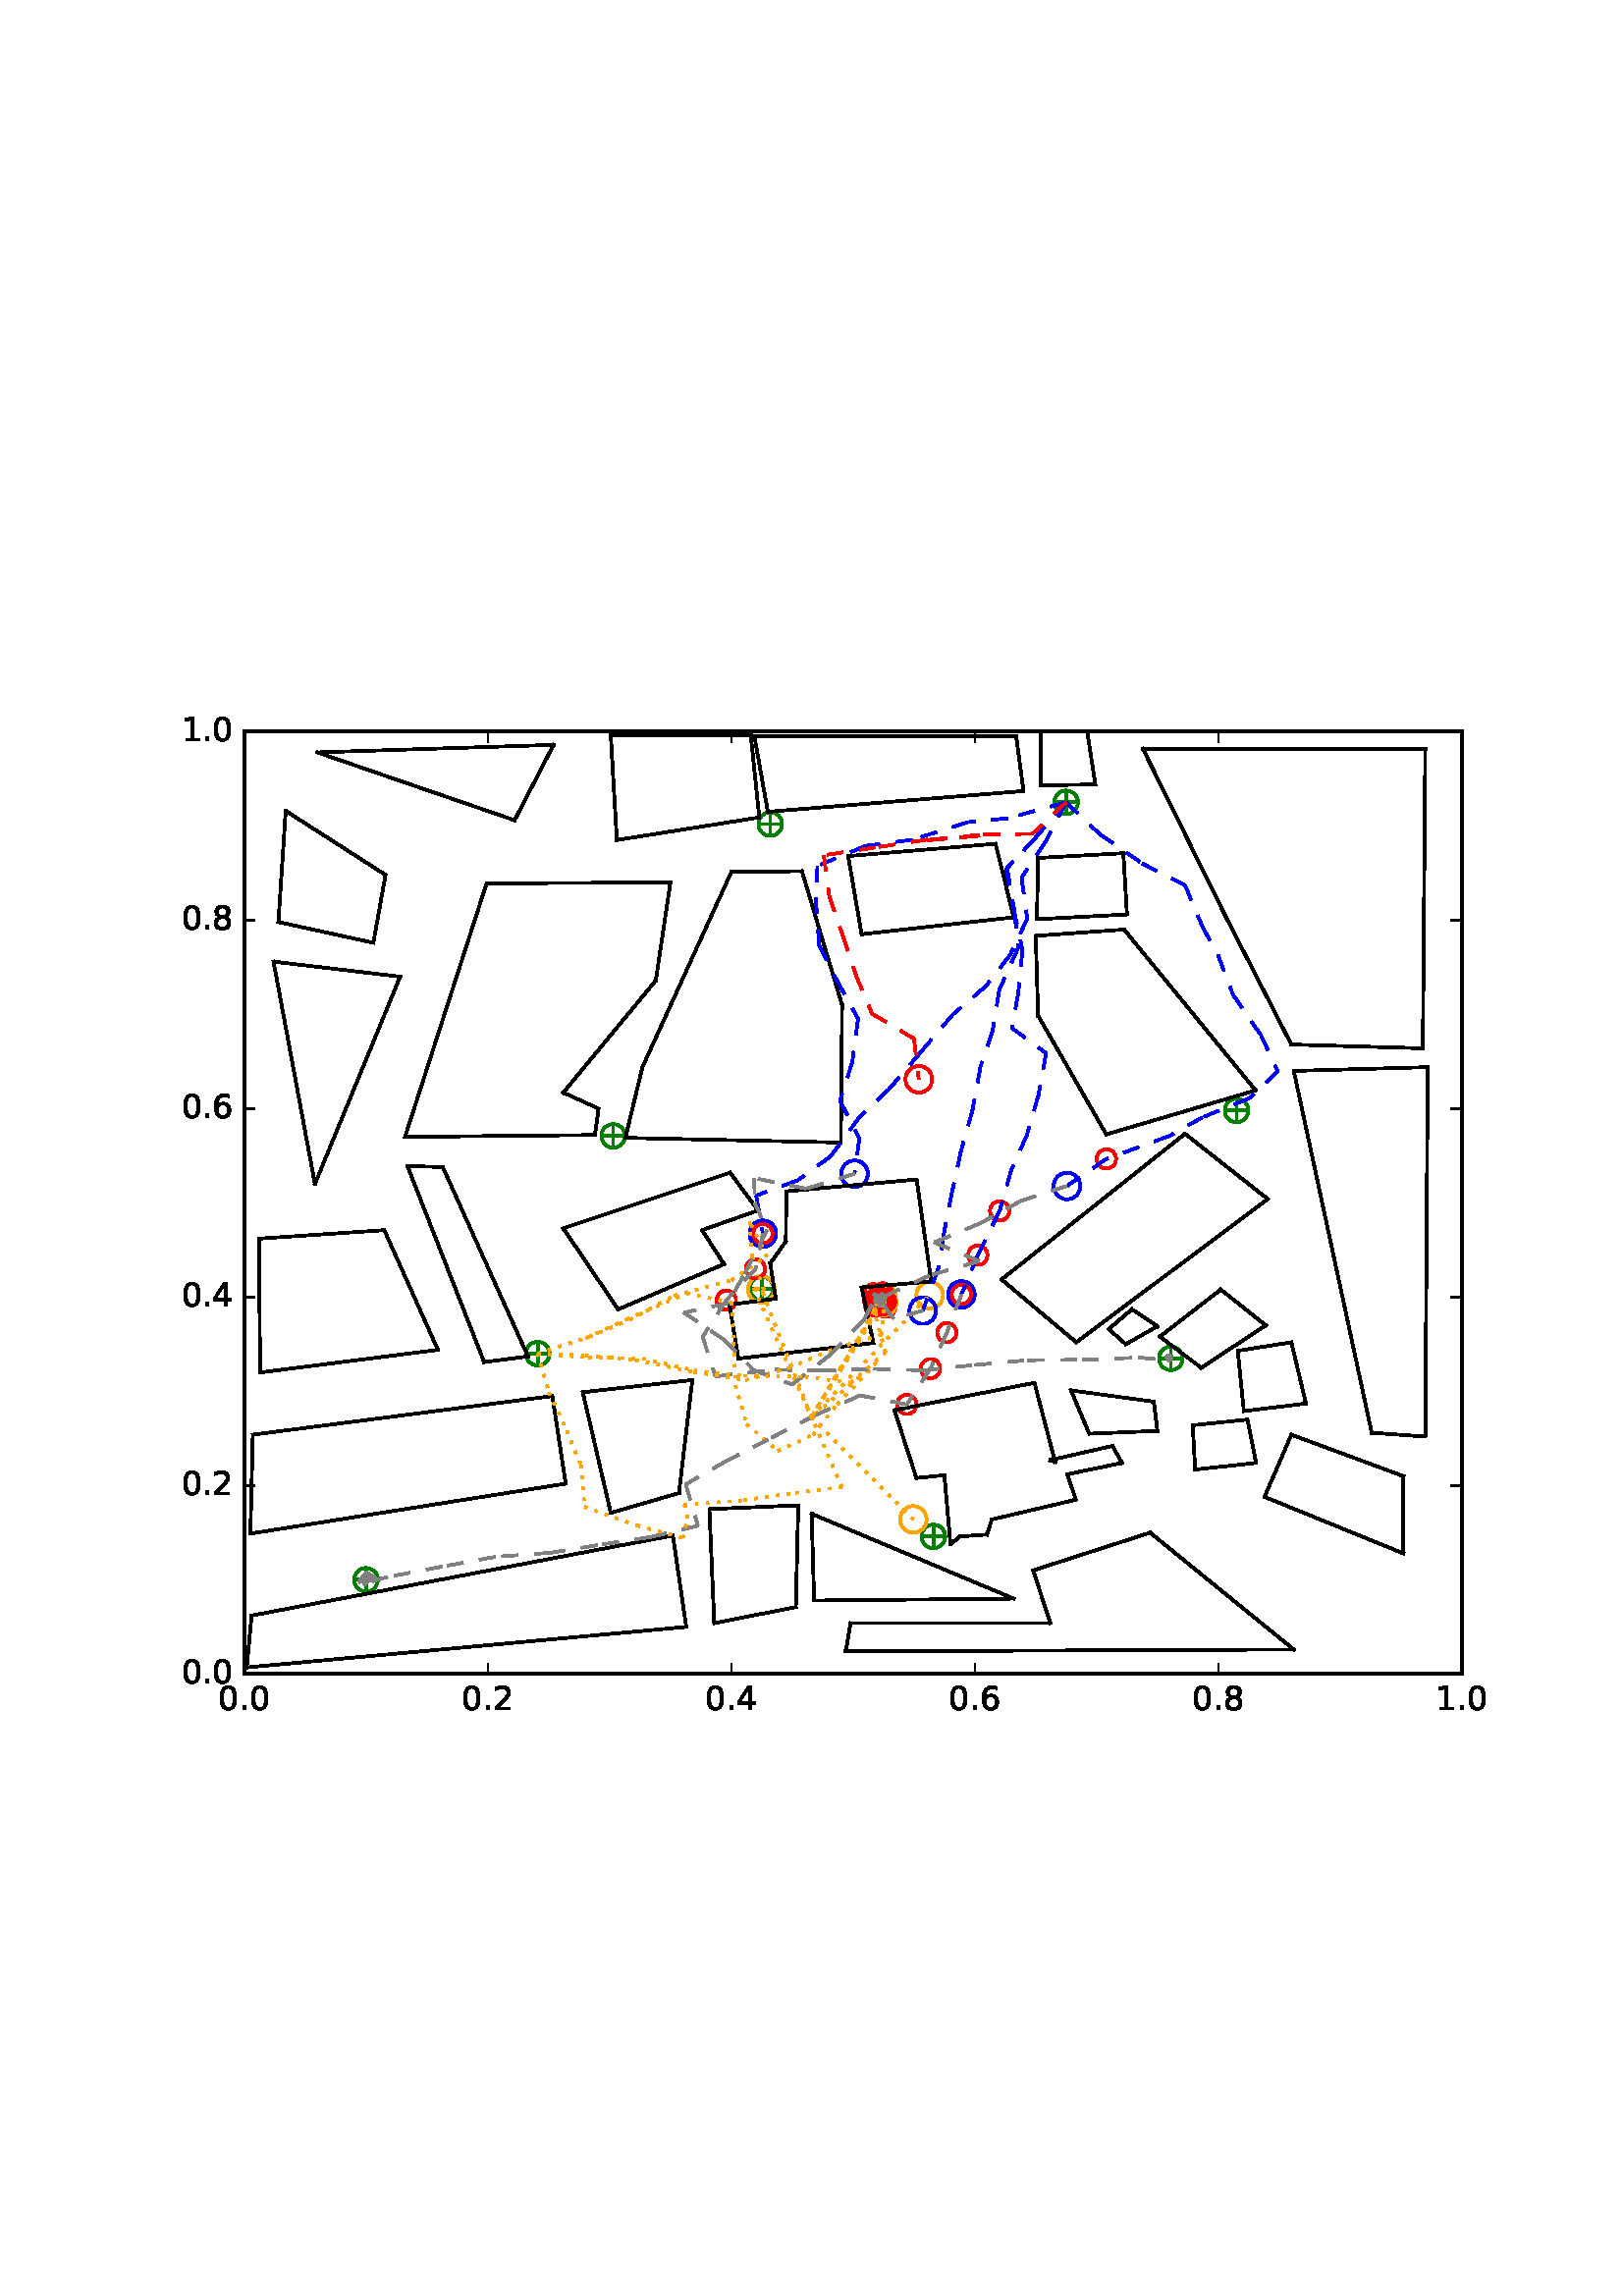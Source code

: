 %!PS-Adobe-3.0 EPSF-3.0
%%Orientation: portrait
%%BoundingBox: 59 205 552 586
%%EndComments
%%BeginProlog
/mpldict 8 dict def
mpldict begin
/m { moveto } bind def
/l { lineto } bind def
/r { rlineto } bind def
/c { curveto } bind def
/cl { closepath } bind def
/box {
m
1 index 0 r
0 exch r
neg 0 r
cl
} bind def
/clipbox {
box
clip
newpath
} bind def
%!PS-Adobe-3.0 Resource-Font
%%Copyright: Copyright (c) 2003 by Bitstream, Inc. All Rights Reserved.
25 dict begin
/_d{bind def}bind def
/_m{moveto}_d
/_l{lineto}_d
/_cl{closepath eofill}_d
/_c{curveto}_d
/_sc{7 -1 roll{setcachedevice}{pop pop pop pop pop pop}ifelse}_d
/_e{exec}_d
/FontName /BitstreamVeraSans-Roman def
/PaintType 0 def
/FontMatrix[.001 0 0 .001 0 0]def
/FontBBox[-183 -236 1287 928]def
/FontType 3 def
/Encoding [ /period /zero /one /two /four /six /eight ] def
/FontInfo 10 dict dup begin
/FamilyName (Bitstream Vera Sans) def
/FullName (Bitstream Vera Sans) def
/Notice (Copyright (c) 2003 by Bitstream, Inc. All Rights Reserved. Bitstream Vera is a trademark of Bitstream, Inc.) def
/Weight (Roman) def
/Version (Release 1.10) def
/ItalicAngle 0.0 def
/isFixedPitch false def
/UnderlinePosition -213 def
/UnderlineThickness 143 def
end readonly def
/CharStrings 7 dict dup begin
/period{318 0 107 0 210 124 _sc
107 124 _m
210 124 _l
210 0 _l
107 0 _l
107 124 _l
_cl}_d
/zero{636 0 66 -13 570 742 _sc
318 664 _m
267 664 229 639 203 589 _c
177 539 165 464 165 364 _c
165 264 177 189 203 139 _c
229 89 267 64 318 64 _c
369 64 407 89 433 139 _c
458 189 471 264 471 364 _c
471 464 458 539 433 589 _c
407 639 369 664 318 664 _c
318 742 _m
399 742 461 709 505 645 _c
548 580 570 486 570 364 _c
570 241 548 147 505 83 _c
461 19 399 -13 318 -13 _c
236 -13 173 19 130 83 _c
87 147 66 241 66 364 _c
66 486 87 580 130 645 _c
173 709 236 742 318 742 _c
_cl}_d
/one{636 0 110 0 544 729 _sc
124 83 _m
285 83 _l
285 639 _l
110 604 _l
110 694 _l
284 729 _l
383 729 _l
383 83 _l
544 83 _l
544 0 _l
124 0 _l
124 83 _l
_cl}_d
/two{{636 0 73 0 536 742 _sc
192 83 _m
536 83 _l
536 0 _l
73 0 _l
73 83 _l
110 121 161 173 226 239 _c
290 304 331 346 348 365 _c
380 400 402 430 414 455 _c
426 479 433 504 433 528 _c
433 566 419 598 392 622 _c
365 646 330 659 286 659 _c
255 659 222 653 188 643 _c
154 632 117 616 78 594 _c
78 694 _l
118 710 155 722 189 730 _c
223 738 255 742 284 742 _c
}_e{359 742 419 723 464 685 _c
509 647 532 597 532 534 _c
532 504 526 475 515 449 _c
504 422 484 390 454 354 _c
446 344 420 317 376 272 _c
332 227 271 164 192 83 _c
_cl}_e}_d
/four{636 0 49 0 580 729 _sc
378 643 _m
129 254 _l
378 254 _l
378 643 _l
352 729 _m
476 729 _l
476 254 _l
580 254 _l
580 172 _l
476 172 _l
476 0 _l
378 0 _l
378 172 _l
49 172 _l
49 267 _l
352 729 _l
_cl}_d
/six{{636 0 70 -13 573 742 _sc
330 404 _m
286 404 251 388 225 358 _c
199 328 186 286 186 234 _c
186 181 199 139 225 109 _c
251 79 286 64 330 64 _c
374 64 409 79 435 109 _c
461 139 474 181 474 234 _c
474 286 461 328 435 358 _c
409 388 374 404 330 404 _c
526 713 _m
526 623 _l
501 635 476 644 451 650 _c
425 656 400 659 376 659 _c
310 659 260 637 226 593 _c
}_e{192 549 172 482 168 394 _c
187 422 211 444 240 459 _c
269 474 301 482 336 482 _c
409 482 467 459 509 415 _c
551 371 573 310 573 234 _c
573 159 550 99 506 54 _c
462 9 403 -13 330 -13 _c
246 -13 181 19 137 83 _c
92 147 70 241 70 364 _c
70 479 97 571 152 639 _c
206 707 280 742 372 742 _c
396 742 421 739 447 735 _c
472 730 498 723 526 713 _c
_cl}_e}_d
/eight{{636 0 68 -13 568 742 _sc
318 346 _m
271 346 234 333 207 308 _c
180 283 167 249 167 205 _c
167 161 180 126 207 101 _c
234 76 271 64 318 64 _c
364 64 401 76 428 102 _c
455 127 469 161 469 205 _c
469 249 455 283 429 308 _c
402 333 365 346 318 346 _c
219 388 _m
177 398 144 418 120 447 _c
96 476 85 511 85 553 _c
85 611 105 657 147 691 _c
188 725 245 742 318 742 _c
}_e{390 742 447 725 489 691 _c
530 657 551 611 551 553 _c
551 511 539 476 515 447 _c
491 418 459 398 417 388 _c
464 377 501 355 528 323 _c
554 291 568 251 568 205 _c
568 134 546 80 503 43 _c
459 5 398 -13 318 -13 _c
237 -13 175 5 132 43 _c
89 80 68 134 68 205 _c
68 251 81 291 108 323 _c
134 355 171 377 219 388 _c
183 544 _m
183 506 194 476 218 455 _c
}_e{242 434 275 424 318 424 _c
360 424 393 434 417 455 _c
441 476 453 506 453 544 _c
453 582 441 611 417 632 _c
393 653 360 664 318 664 _c
275 664 242 653 218 632 _c
194 611 183 582 183 544 _c
_cl}_e}_d
end readonly def

/BuildGlyph
 {exch begin
 CharStrings exch
 2 copy known not{pop /.notdef}if
 true 3 1 roll get exec
 end}_d

/BuildChar {
 1 index /Encoding get exch get
 1 index /BuildGlyph get exec
}_d

FontName currentdict end definefont pop
end
%%EndProlog
mpldict begin
59.28 205.281 translate
493.441 381.438 0 0 clipbox
100000 setmiterlimit
gsave
0 0 m
493.441 0 l
493.441 381.438 l
0 381.438 l
cl
1.000 setgray
fill
grestore
gsave
30.294 22.825 m
476.694 22.825 l
476.694 368.425 l
30.294 368.425 l
cl
1.000 setgray
fill
grestore
1.000 setlinewidth
1 setlinejoin
0 setlinecap
[] 0 setdash
0.000 0.502 0.000 setrgbcolor
gsave
446.4 345.6 30.29 22.83 clipbox
71.398 57.385 m
78.469 57.385 l
74.934 53.849 m
74.934 60.921 l
gsave
fill
grestore
stroke
grestore
0.000 0.500 0.000 setrgbcolor
gsave
446.4 345.6 30.29 22.83 clipbox
74.934 53.055 m
76.082 53.055 77.184 53.511 77.996 54.323 c
78.808 55.135 79.264 56.237 79.264 57.385 c
79.264 58.533 78.808 59.635 77.996 60.447 c
77.184 61.259 76.082 61.715 74.934 61.715 c
73.785 61.715 72.684 61.259 71.872 60.447 c
71.06 59.635 70.604 58.533 70.604 57.385 c
70.604 56.237 71.06 55.135 71.872 54.323 c
72.684 53.511 73.785 53.055 74.934 53.055 c
cl
stroke
grestore
0.000 0.502 0.000 setrgbcolor
gsave
446.4 345.6 30.29 22.83 clipbox
279.421 73.283 m
286.492 73.283 l
282.956 69.747 m
282.956 76.818 l
gsave
fill
grestore
stroke
grestore
0.000 0.500 0.000 setrgbcolor
gsave
446.4 345.6 30.29 22.83 clipbox
282.956 68.952 m
284.105 68.952 285.206 69.409 286.018 70.221 c
286.83 71.033 287.286 72.134 287.286 73.283 c
287.286 74.431 286.83 75.532 286.018 76.344 c
285.206 77.156 284.105 77.613 282.956 77.613 c
281.808 77.613 280.706 77.156 279.894 76.344 c
279.082 75.532 278.626 74.431 278.626 73.283 c
278.626 72.134 279.082 71.033 279.894 70.221 c
280.706 69.409 281.808 68.952 282.956 68.952 c
cl
stroke
grestore
0.000 0.502 0.000 setrgbcolor
gsave
446.4 345.6 30.29 22.83 clipbox
366.469 138.601 m
373.54 138.601 l
370.004 135.065 m
370.004 142.137 l
gsave
fill
grestore
stroke
grestore
0.000 0.500 0.000 setrgbcolor
gsave
446.4 345.6 30.29 22.83 clipbox
370.004 134.271 m
371.153 134.271 372.254 134.727 373.066 135.539 c
373.878 136.351 374.334 137.453 374.334 138.601 c
374.334 139.749 373.878 140.851 373.066 141.663 c
372.254 142.475 371.153 142.931 370.004 142.931 c
368.856 142.931 367.754 142.475 366.942 141.663 c
366.13 140.851 365.674 139.749 365.674 138.601 c
365.674 137.453 366.13 136.351 366.942 135.539 c
367.754 134.727 368.856 134.271 370.004 134.271 c
cl
stroke
grestore
0.000 0.502 0.000 setrgbcolor
gsave
446.4 345.6 30.29 22.83 clipbox
260.225 159.683 m
267.296 159.683 l
263.761 156.147 m
263.761 163.218 l
gsave
fill
grestore
stroke
grestore
0.000 0.500 0.000 setrgbcolor
gsave
446.4 345.6 30.29 22.83 clipbox
263.761 155.352 m
264.909 155.352 266.011 155.809 266.823 156.621 c
267.635 157.433 268.091 158.534 268.091 159.683 c
268.091 160.831 267.635 161.932 266.823 162.744 c
266.011 163.556 264.909 164.013 263.761 164.013 c
262.613 164.013 261.511 163.556 260.699 162.744 c
259.887 161.932 259.431 160.831 259.431 159.683 c
259.431 158.534 259.887 157.433 260.699 156.621 c
261.511 155.809 262.613 155.352 263.761 155.352 c
cl
stroke
grestore
0.000 0.502 0.000 setrgbcolor
gsave
446.4 345.6 30.29 22.83 clipbox
134.341 140.329 m
141.412 140.329 l
137.876 136.793 m
137.876 143.865 l
gsave
fill
grestore
stroke
grestore
0.000 0.500 0.000 setrgbcolor
gsave
446.4 345.6 30.29 22.83 clipbox
137.876 135.999 m
139.025 135.999 140.126 136.455 140.938 137.267 c
141.75 138.079 142.206 139.181 142.206 140.329 c
142.206 141.477 141.75 142.579 140.938 143.391 c
140.126 144.203 139.025 144.659 137.876 144.659 c
136.728 144.659 135.626 144.203 134.814 143.391 c
134.002 142.579 133.546 141.477 133.546 140.329 c
133.546 139.181 134.002 138.079 134.814 137.267 c
135.626 136.455 136.728 135.999 137.876 135.999 c
cl
stroke
grestore
0.000 0.502 0.000 setrgbcolor
gsave
446.4 345.6 30.29 22.83 clipbox
216.478 164.175 m
223.549 164.175 l
220.014 160.64 m
220.014 167.711 l
gsave
fill
grestore
stroke
grestore
0.000 0.500 0.000 setrgbcolor
gsave
446.4 345.6 30.29 22.83 clipbox
220.014 159.845 m
221.162 159.845 222.264 160.302 223.076 161.114 c
223.888 161.926 224.344 163.027 224.344 164.175 c
224.344 165.324 223.888 166.425 223.076 167.237 c
222.264 168.049 221.162 168.506 220.014 168.506 c
218.865 168.506 217.764 168.049 216.952 167.237 c
216.14 166.425 215.684 165.324 215.684 164.175 c
215.684 163.027 216.14 161.926 216.952 161.114 c
217.764 160.302 218.865 159.845 220.014 159.845 c
cl
stroke
grestore
0.000 0.502 0.000 setrgbcolor
gsave
446.4 345.6 30.29 22.83 clipbox
162.017 220.163 m
169.088 220.163 l
165.553 216.627 m
165.553 223.698 l
gsave
fill
grestore
stroke
grestore
0.000 0.500 0.000 setrgbcolor
gsave
446.4 345.6 30.29 22.83 clipbox
165.553 215.832 m
166.701 215.832 167.803 216.289 168.615 217.101 c
169.427 217.913 169.883 219.014 169.883 220.163 c
169.883 221.311 169.427 222.412 168.615 223.224 c
167.803 224.036 166.701 224.493 165.553 224.493 c
164.405 224.493 163.303 224.036 162.491 223.224 c
161.679 222.412 161.223 221.311 161.223 220.163 c
161.223 219.014 161.679 217.913 162.491 217.101 c
163.303 216.289 164.405 215.832 165.553 215.832 c
cl
stroke
grestore
0.000 0.502 0.000 setrgbcolor
gsave
446.4 345.6 30.29 22.83 clipbox
390.574 229.494 m
397.645 229.494 l
394.11 225.958 m
394.11 233.029 l
gsave
fill
grestore
stroke
grestore
0.000 0.500 0.000 setrgbcolor
gsave
446.4 345.6 30.29 22.83 clipbox
394.11 225.164 m
395.258 225.164 396.36 225.62 397.172 226.432 c
397.984 227.244 398.44 228.345 398.44 229.494 c
398.44 230.642 397.984 231.744 397.172 232.556 c
396.36 233.368 395.258 233.824 394.11 233.824 c
392.961 233.824 391.86 233.368 391.048 232.556 c
390.236 231.744 389.78 230.642 389.78 229.494 c
389.78 228.345 390.236 227.244 391.048 226.432 c
391.86 225.62 392.961 225.164 394.11 225.164 c
cl
stroke
grestore
0.000 0.502 0.000 setrgbcolor
gsave
446.4 345.6 30.29 22.83 clipbox
328.078 342.505 m
335.149 342.505 l
331.614 338.969 m
331.614 346.041 l
gsave
fill
grestore
stroke
grestore
0.000 0.500 0.000 setrgbcolor
gsave
446.4 345.6 30.29 22.83 clipbox
331.614 338.175 m
332.762 338.175 333.864 338.631 334.676 339.443 c
335.488 340.255 335.944 341.357 335.944 342.505 c
335.944 343.653 335.488 344.755 334.676 345.567 c
333.864 346.379 332.762 346.835 331.614 346.835 c
330.465 346.835 329.364 346.379 328.552 345.567 c
327.74 344.755 327.284 343.653 327.284 342.505 c
327.284 341.357 327.74 340.255 328.552 339.443 c
329.364 338.631 330.465 338.175 331.614 338.175 c
cl
stroke
grestore
0.000 0.502 0.000 setrgbcolor
gsave
446.4 345.6 30.29 22.83 clipbox
219.603 334.556 m
226.674 334.556 l
223.139 331.021 m
223.139 338.092 l
gsave
fill
grestore
stroke
grestore
0.000 0.500 0.000 setrgbcolor
gsave
446.4 345.6 30.29 22.83 clipbox
223.139 330.226 m
224.287 330.226 225.388 330.682 226.2 331.494 c
227.012 332.306 227.469 333.408 227.469 334.556 c
227.469 335.705 227.012 336.806 226.2 337.618 c
225.388 338.43 224.287 338.886 223.139 338.886 c
221.99 338.886 220.889 338.43 220.077 337.618 c
219.265 336.806 218.808 335.705 218.808 334.556 c
218.808 333.408 219.265 332.306 220.077 331.494 c
220.889 330.682 221.99 330.226 223.139 330.226 c
cl
stroke
grestore
1.000 0.647 0.000 setrgbcolor
gsave
446.4 345.6 30.29 22.83 clipbox
281.588 156.907 m
282.881 156.907 284.12 157.42 285.034 158.334 c
285.948 159.248 286.462 160.488 286.462 161.78 c
286.462 163.072 285.948 164.312 285.034 165.226 c
284.12 166.14 282.881 166.653 281.588 166.653 c
280.296 166.653 279.056 166.14 278.142 165.226 c
277.228 164.312 276.715 163.072 276.715 161.78 c
276.715 160.488 277.228 159.248 278.142 158.334 c
279.056 157.42 280.296 156.907 281.588 156.907 c
cl
stroke
grestore
1.000 0.000 0.000 setrgbcolor
gsave
446.4 345.6 30.29 22.83 clipbox
307.249 189.148 m
308.187 189.148 309.086 189.521 309.749 190.184 c
310.412 190.847 310.785 191.746 310.785 192.684 c
310.785 193.622 310.412 194.521 309.749 195.184 c
309.086 195.847 308.187 196.219 307.249 196.219 c
306.312 196.219 305.412 195.847 304.749 195.184 c
304.086 194.521 303.714 193.622 303.714 192.684 c
303.714 191.746 304.086 190.847 304.749 190.184 c
305.412 189.521 306.312 189.148 307.249 189.148 c
cl
stroke
grestore
gsave
446.4 345.6 30.29 22.83 clipbox
299.238 172.893 m
300.175 172.893 301.075 173.265 301.738 173.928 c
302.401 174.591 302.773 175.491 302.773 176.428 c
302.773 177.366 302.401 178.265 301.738 178.928 c
301.075 179.591 300.175 179.964 299.238 179.964 c
298.3 179.964 297.401 179.591 296.738 178.928 c
296.075 178.265 295.702 177.366 295.702 176.428 c
295.702 175.491 296.075 174.591 296.738 173.928 c
297.401 173.265 298.3 172.893 299.238 172.893 c
cl
stroke
grestore
0.000 0.000 1.000 setrgbcolor
gsave
446.4 345.6 30.29 22.83 clipbox
293.231 157.164 m
294.523 157.164 295.763 157.678 296.677 158.591 c
297.59 159.505 298.104 160.745 298.104 162.037 c
298.104 163.33 297.59 164.57 296.677 165.484 c
295.763 166.397 294.523 166.911 293.231 166.911 c
291.938 166.911 290.698 166.397 289.785 165.484 c
288.871 164.57 288.357 163.33 288.357 162.037 c
288.357 160.745 288.871 159.505 289.785 158.591 c
290.698 157.678 291.938 157.164 293.231 157.164 c
cl
stroke
grestore
1.000 0.000 0.000 setrgbcolor
gsave
446.4 345.6 30.29 22.83 clipbox
293.231 158.502 m
294.168 158.502 295.068 158.874 295.731 159.537 c
296.394 160.2 296.766 161.1 296.766 162.037 c
296.766 162.975 296.394 163.874 295.731 164.537 c
295.068 165.2 294.168 165.573 293.231 165.573 c
292.293 165.573 291.394 165.2 290.731 164.537 c
290.068 163.874 289.695 162.975 289.695 162.037 c
289.695 161.1 290.068 160.2 290.731 159.537 c
291.394 158.874 292.293 158.502 293.231 158.502 c
cl
stroke
grestore
gsave
446.4 345.6 30.29 22.83 clipbox
287.875 144.486 m
288.813 144.486 289.712 144.858 290.375 145.521 c
291.038 146.184 291.411 147.084 291.411 148.021 c
291.411 148.959 291.038 149.858 290.375 150.521 c
289.712 151.184 288.813 151.557 287.875 151.557 c
286.938 151.557 286.038 151.184 285.375 150.521 c
284.712 149.858 284.34 148.959 284.34 148.021 c
284.34 147.084 284.712 146.184 285.375 145.521 c
286.038 144.858 286.938 144.486 287.875 144.486 c
cl
stroke
grestore
gsave
446.4 345.6 30.29 22.83 clipbox
281.886 131.304 m
282.824 131.304 283.723 131.676 284.386 132.339 c
285.049 133.002 285.422 133.901 285.422 134.839 c
285.422 135.777 285.049 136.676 284.386 137.339 c
283.723 138.002 282.824 138.375 281.886 138.375 c
280.949 138.375 280.049 138.002 279.386 137.339 c
278.723 136.676 278.351 135.777 278.351 134.839 c
278.351 133.901 278.723 133.002 279.386 132.339 c
280.049 131.676 280.949 131.304 281.886 131.304 c
cl
stroke
grestore
gsave
446.4 345.6 30.29 22.83 clipbox
273.193 118.155 m
274.131 118.155 275.03 118.527 275.693 119.19 c
276.356 119.853 276.729 120.753 276.729 121.69 c
276.729 122.628 276.356 123.527 275.693 124.19 c
275.03 124.853 274.131 125.226 273.193 125.226 c
272.256 125.226 271.356 124.853 270.693 124.19 c
270.03 123.527 269.658 122.628 269.658 121.69 c
269.658 120.753 270.03 119.853 270.693 119.19 c
271.356 118.527 272.256 118.155 273.193 118.155 c
cl
stroke
grestore
1.000 0.647 0.000 setrgbcolor
gsave
446.4 345.6 30.29 22.83 clipbox
219.837 159.055 m
221.129 159.055 222.369 159.569 223.283 160.483 c
224.197 161.396 224.71 162.636 224.71 163.929 c
224.71 165.221 224.197 166.461 223.283 167.375 c
222.369 168.288 221.129 168.802 219.837 168.802 c
218.544 168.802 217.305 168.288 216.391 167.375 c
215.477 166.461 214.963 165.221 214.963 163.929 c
214.963 162.636 215.477 161.396 216.391 160.483 c
217.305 159.569 218.544 159.055 219.837 159.055 c
cl
stroke
grestore
0.000 0.000 1.000 setrgbcolor
gsave
446.4 345.6 30.29 22.83 clipbox
220.418 179.45 m
221.71 179.45 222.95 179.963 223.864 180.877 c
224.778 181.791 225.291 183.031 225.291 184.323 c
225.291 185.616 224.778 186.855 223.864 187.769 c
222.95 188.683 221.71 189.196 220.418 189.196 c
219.125 189.196 217.886 188.683 216.972 187.769 c
216.058 186.855 215.545 185.616 215.545 184.323 c
215.545 183.031 216.058 181.791 216.972 180.877 c
217.886 179.963 219.125 179.45 220.418 179.45 c
cl
stroke
grestore
1.000 0.000 0.000 setrgbcolor
gsave
446.4 345.6 30.29 22.83 clipbox
220.418 180.788 m
221.356 180.788 222.255 181.16 222.918 181.823 c
223.581 182.486 223.953 183.385 223.953 184.323 c
223.953 185.261 223.581 186.16 222.918 186.823 c
222.255 187.486 221.356 187.859 220.418 187.859 c
219.48 187.859 218.581 187.486 217.918 186.823 c
217.255 186.16 216.882 185.261 216.882 184.323 c
216.882 183.385 217.255 182.486 217.918 181.823 c
218.581 181.16 219.48 180.788 220.418 180.788 c
cl
stroke
grestore
gsave
446.4 345.6 30.29 22.83 clipbox
217.711 167.881 m
218.648 167.881 219.548 168.253 220.211 168.916 c
220.874 169.579 221.246 170.478 221.246 171.416 c
221.246 172.354 220.874 173.253 220.211 173.916 c
219.548 174.579 218.648 174.952 217.711 174.952 c
216.773 174.952 215.874 174.579 215.211 173.916 c
214.548 173.253 214.175 172.354 214.175 171.416 c
214.175 170.478 214.548 169.579 215.211 168.916 c
215.874 168.253 216.773 167.881 217.711 167.881 c
cl
stroke
grestore
gsave
446.4 345.6 30.29 22.83 clipbox
207.034 156.399 m
207.972 156.399 208.871 156.772 209.534 157.435 c
210.197 158.098 210.57 158.997 210.57 159.935 c
210.57 160.872 210.197 161.772 209.534 162.435 c
208.871 163.098 207.972 163.47 207.034 163.47 c
206.097 163.47 205.197 163.098 204.534 162.435 c
203.871 161.772 203.499 160.872 203.499 159.935 c
203.499 158.997 203.871 158.098 204.534 157.435 c
205.197 156.772 206.097 156.399 207.034 156.399 c
cl
stroke
grestore
1.000 0.647 0.000 setrgbcolor
gsave
446.4 345.6 30.29 22.83 clipbox
275.57 74.656 m
276.862 74.656 278.102 75.169 279.016 76.083 c
279.93 76.997 280.443 78.237 280.443 79.529 c
280.443 80.822 279.93 82.061 279.016 82.975 c
278.102 83.889 276.862 84.403 275.57 84.403 c
274.277 84.403 273.038 83.889 272.124 82.975 c
271.21 82.061 270.696 80.822 270.696 79.529 c
270.696 78.237 271.21 76.997 272.124 76.083 c
273.038 75.169 274.277 74.656 275.57 74.656 c
cl
stroke
grestore
0.000 0.000 1.000 setrgbcolor
gsave
446.4 345.6 30.29 22.83 clipbox
279.072 151.26 m
280.364 151.26 281.604 151.773 282.518 152.687 c
283.432 153.601 283.945 154.84 283.945 156.133 c
283.945 157.425 283.432 158.665 282.518 159.579 c
281.604 160.493 280.364 161.006 279.072 161.006 c
277.779 161.006 276.54 160.493 275.626 159.579 c
274.712 158.665 274.198 157.425 274.198 156.133 c
274.198 154.84 274.712 153.601 275.626 152.687 c
276.54 151.773 277.779 151.26 279.072 151.26 c
cl
stroke
grestore
1.000 0.647 0.000 setrgbcolor
gsave
446.4 345.6 30.29 22.83 clipbox
264.233 156.171 m
265.526 156.171 266.765 156.684 267.679 157.598 c
268.593 158.512 269.107 159.752 269.107 161.044 c
269.107 162.336 268.593 163.576 267.679 164.49 c
266.765 165.404 265.526 165.917 264.233 165.917 c
262.941 165.917 261.701 165.404 260.787 164.49 c
259.873 163.576 259.36 162.336 259.36 161.044 c
259.36 159.752 259.873 158.512 260.787 157.598 c
261.701 156.684 262.941 156.171 264.233 156.171 c
cl
stroke
grestore
0.000 0.000 1.000 setrgbcolor
gsave
446.4 345.6 30.29 22.83 clipbox
254.045 201.424 m
255.337 201.424 256.577 201.937 257.491 202.851 c
258.405 203.765 258.918 205.005 258.918 206.297 c
258.918 207.59 258.405 208.829 257.491 209.743 c
256.577 210.657 255.337 211.171 254.045 211.171 c
252.752 211.171 251.513 210.657 250.599 209.743 c
249.685 208.829 249.172 207.59 249.172 206.297 c
249.172 205.005 249.685 203.765 250.599 202.851 c
251.513 201.937 252.752 201.424 254.045 201.424 c
cl
stroke
grestore
1.000 0.000 0.000 setrgbcolor
gsave
446.4 345.6 30.29 22.83 clipbox
261.161 156.393 m
262.099 156.393 262.998 156.766 263.661 157.429 c
264.324 158.092 264.697 158.991 264.697 159.929 c
264.697 160.866 264.324 161.766 263.661 162.429 c
262.998 163.092 262.099 163.464 261.161 163.464 c
260.224 163.464 259.324 163.092 258.661 162.429 c
257.998 161.766 257.626 160.866 257.626 159.929 c
257.626 158.991 257.998 158.092 258.661 157.429 c
259.324 156.766 260.224 156.393 261.161 156.393 c
cl
stroke
grestore
gsave
446.4 345.6 30.29 22.83 clipbox
265.485 153.848 m
266.423 153.848 267.322 154.22 267.985 154.884 c
268.648 155.547 269.021 156.446 269.021 157.384 c
269.021 158.321 268.648 159.22 267.985 159.884 c
267.322 160.547 266.423 160.919 265.485 160.919 c
264.547 160.919 263.648 160.547 262.985 159.884 c
262.322 159.22 261.949 158.321 261.949 157.384 c
261.949 156.446 262.322 155.547 262.985 154.884 c
263.648 154.22 264.547 153.848 265.485 153.848 c
cl
stroke
grestore
gsave
446.4 345.6 30.29 22.83 clipbox
263.07 155.486 m
264.007 155.486 264.907 155.858 265.57 156.521 c
266.233 157.184 266.605 158.083 266.605 159.021 c
266.605 159.959 266.233 160.858 265.57 161.521 c
264.907 162.184 264.007 162.557 263.07 162.557 c
262.132 162.557 261.233 162.184 260.57 161.521 c
259.907 160.858 259.534 159.959 259.534 159.021 c
259.534 158.083 259.907 157.184 260.57 156.521 c
261.233 155.858 262.132 155.486 263.07 155.486 c
cl
stroke
grestore
gsave
446.4 345.6 30.29 22.83 clipbox
263.081 156.737 m
264.018 156.737 264.918 157.11 265.581 157.773 c
266.244 158.436 266.616 159.335 266.616 160.273 c
266.616 161.21 266.244 162.11 265.581 162.773 c
264.918 163.436 264.018 163.808 263.081 163.808 c
262.143 163.808 261.244 163.436 260.581 162.773 c
259.918 162.11 259.545 161.21 259.545 160.273 c
259.545 159.335 259.918 158.436 260.581 157.773 c
261.244 157.11 262.143 156.737 263.081 156.737 c
cl
stroke
grestore
gsave
446.4 345.6 30.29 22.83 clipbox
263.156 158.677 m
264.094 158.677 264.993 159.05 265.656 159.713 c
266.319 160.376 266.692 161.275 266.692 162.213 c
266.692 163.151 266.319 164.05 265.656 164.713 c
264.993 165.376 264.094 165.748 263.156 165.748 c
262.218 165.748 261.319 165.376 260.656 164.713 c
259.993 164.05 259.621 163.151 259.621 162.213 c
259.621 161.275 259.993 160.376 260.656 159.713 c
261.319 159.05 262.218 158.677 263.156 158.677 c
cl
stroke
grestore
gsave
446.4 345.6 30.29 22.83 clipbox
263.598 155.303 m
264.536 155.303 265.435 155.675 266.098 156.338 c
266.761 157.001 267.134 157.9 267.134 158.838 c
267.134 159.776 266.761 160.675 266.098 161.338 c
265.435 162.001 264.536 162.374 263.598 162.374 c
262.66 162.374 261.761 162.001 261.098 161.338 c
260.435 160.675 260.062 159.776 260.062 158.838 c
260.062 157.9 260.435 157.001 261.098 156.338 c
261.761 155.675 262.66 155.303 263.598 155.303 c
cl
stroke
grestore
gsave
446.4 345.6 30.29 22.83 clipbox
264.133 156.522 m
265.071 156.522 265.97 156.894 266.633 157.557 c
267.296 158.22 267.669 159.12 267.669 160.057 c
267.669 160.995 267.296 161.894 266.633 162.557 c
265.97 163.22 265.071 163.593 264.133 163.593 c
263.196 163.593 262.296 163.22 261.633 162.557 c
260.97 161.894 260.598 160.995 260.598 160.057 c
260.598 159.12 260.97 158.22 261.633 157.557 c
262.296 156.894 263.196 156.522 264.133 156.522 c
cl
stroke
grestore
gsave
446.4 345.6 30.29 22.83 clipbox
264.837 155.408 m
265.775 155.408 266.674 155.781 267.337 156.444 c
268.0 157.107 268.372 158.006 268.372 158.944 c
268.372 159.881 268.0 160.781 267.337 161.444 c
266.674 162.107 265.775 162.479 264.837 162.479 c
263.899 162.479 263.0 162.107 262.337 161.444 c
261.674 160.781 261.301 159.881 261.301 158.944 c
261.301 158.006 261.674 157.107 262.337 156.444 c
263.0 155.781 263.899 155.408 264.837 155.408 c
cl
stroke
grestore
gsave
446.4 345.6 30.29 22.83 clipbox
264.204 154.891 m
265.142 154.891 266.041 155.263 266.704 155.926 c
267.367 156.589 267.739 157.489 267.739 158.426 c
267.739 159.364 267.367 160.263 266.704 160.926 c
266.041 161.589 265.142 161.962 264.204 161.962 c
263.266 161.962 262.367 161.589 261.704 160.926 c
261.041 160.263 260.668 159.364 260.668 158.426 c
260.668 157.489 261.041 156.589 261.704 155.926 c
262.367 155.263 263.266 154.891 264.204 154.891 c
cl
stroke
grestore
gsave
446.4 345.6 30.29 22.83 clipbox
261.011 158.733 m
261.949 158.733 262.848 159.105 263.511 159.768 c
264.174 160.431 264.547 161.331 264.547 162.268 c
264.547 163.206 264.174 164.105 263.511 164.768 c
262.848 165.431 261.949 165.804 261.011 165.804 c
260.074 165.804 259.174 165.431 258.511 164.768 c
257.848 164.105 257.476 163.206 257.476 162.268 c
257.476 161.331 257.848 160.431 258.511 159.768 c
259.174 159.105 260.074 158.733 261.011 158.733 c
cl
stroke
grestore
gsave
446.4 345.6 30.29 22.83 clipbox
263.65 157.026 m
264.588 157.026 265.487 157.399 266.15 158.062 c
266.813 158.725 267.186 159.624 267.186 160.562 c
267.186 161.499 266.813 162.399 266.15 163.062 c
265.487 163.725 264.588 164.097 263.65 164.097 c
262.713 164.097 261.813 163.725 261.15 163.062 c
260.487 162.399 260.115 161.499 260.115 160.562 c
260.115 159.624 260.487 158.725 261.15 158.062 c
261.813 157.399 262.713 157.026 263.65 157.026 c
cl
stroke
grestore
gsave
446.4 345.6 30.29 22.83 clipbox
261.479 154.246 m
262.417 154.246 263.316 154.618 263.979 155.281 c
264.642 155.944 265.015 156.843 265.015 157.781 c
265.015 158.719 264.642 159.618 263.979 160.281 c
263.316 160.944 262.417 161.317 261.479 161.317 c
260.541 161.317 259.642 160.944 258.979 160.281 c
258.316 159.618 257.943 158.719 257.943 157.781 c
257.943 156.843 258.316 155.944 258.979 155.281 c
259.642 154.618 260.541 154.246 261.479 154.246 c
cl
stroke
grestore
gsave
446.4 345.6 30.29 22.83 clipbox
262.426 157.167 m
263.363 157.167 264.263 157.539 264.926 158.202 c
265.589 158.865 265.961 159.765 265.961 160.702 c
265.961 161.64 265.589 162.539 264.926 163.202 c
264.263 163.865 263.363 164.238 262.426 164.238 c
261.488 164.238 260.589 163.865 259.926 163.202 c
259.263 162.539 258.89 161.64 258.89 160.702 c
258.89 159.765 259.263 158.865 259.926 158.202 c
260.589 157.539 261.488 157.167 262.426 157.167 c
cl
stroke
grestore
1.000 0.647 0.000 setrgbcolor
gsave
446.4 345.6 30.29 22.83 clipbox
264.555 154.277 m
265.848 154.277 267.087 154.791 268.001 155.705 c
268.915 156.619 269.429 157.858 269.429 159.151 c
269.429 160.443 268.915 161.683 268.001 162.597 c
267.087 163.511 265.848 164.024 264.555 164.024 c
263.263 164.024 262.023 163.511 261.109 162.597 c
260.195 161.683 259.682 160.443 259.682 159.151 c
259.682 157.858 260.195 156.619 261.109 155.705 c
262.023 154.791 263.263 154.277 264.555 154.277 c
cl
stroke
grestore
1.000 0.000 0.000 setrgbcolor
gsave
446.4 345.6 30.29 22.83 clipbox
346.384 208.21 m
347.322 208.21 348.221 208.582 348.884 209.245 c
349.547 209.908 349.92 210.808 349.92 211.745 c
349.92 212.683 349.547 213.582 348.884 214.245 c
348.221 214.908 347.322 215.281 346.384 215.281 c
345.447 215.281 344.547 214.908 343.884 214.245 c
343.221 213.582 342.849 212.683 342.849 211.745 c
342.849 210.808 343.221 209.908 343.884 209.245 c
344.547 208.582 345.447 208.21 346.384 208.21 c
cl
stroke
grestore
0.000 0.000 1.000 setrgbcolor
gsave
446.4 345.6 30.29 22.83 clipbox
331.943 196.925 m
333.235 196.925 334.475 197.439 335.389 198.352 c
336.303 199.266 336.816 200.506 336.816 201.799 c
336.816 203.091 336.303 204.331 335.389 205.245 c
334.475 206.158 333.235 206.672 331.943 206.672 c
330.65 206.672 329.411 206.158 328.497 205.245 c
327.583 204.331 327.069 203.091 327.069 201.799 c
327.069 200.506 327.583 199.266 328.497 198.352 c
329.411 197.439 330.65 196.925 331.943 196.925 c
cl
stroke
grestore
1.000 0.000 0.000 setrgbcolor
gsave
446.4 345.6 30.29 22.83 clipbox
263.25 157.01 m
264.188 157.01 265.087 157.383 265.75 158.046 c
266.413 158.709 266.786 159.608 266.786 160.546 c
266.786 161.483 266.413 162.383 265.75 163.046 c
265.087 163.709 264.188 164.081 263.25 164.081 c
262.312 164.081 261.413 163.709 260.75 163.046 c
260.087 162.383 259.714 161.483 259.714 160.546 c
259.714 159.608 260.087 158.709 260.75 158.046 c
261.413 157.383 262.312 157.01 263.25 157.01 c
cl
stroke
grestore
gsave
446.4 345.6 30.29 22.83 clipbox
262.774 155.359 m
263.712 155.359 264.611 155.732 265.274 156.395 c
265.937 157.058 266.31 157.957 266.31 158.895 c
266.31 159.832 265.937 160.732 265.274 161.395 c
264.611 162.058 263.712 162.43 262.774 162.43 c
261.837 162.43 260.937 162.058 260.274 161.395 c
259.611 160.732 259.239 159.832 259.239 158.895 c
259.239 157.957 259.611 157.058 260.274 156.395 c
260.937 155.732 261.837 155.359 262.774 155.359 c
cl
stroke
grestore
gsave
446.4 345.6 30.29 22.83 clipbox
263.479 156.641 m
264.417 156.641 265.316 157.013 265.979 157.676 c
266.642 158.339 267.015 159.239 267.015 160.176 c
267.015 161.114 266.642 162.013 265.979 162.676 c
265.316 163.339 264.417 163.712 263.479 163.712 c
262.542 163.712 261.642 163.339 260.979 162.676 c
260.316 162.013 259.944 161.114 259.944 160.176 c
259.944 159.239 260.316 158.339 260.979 157.676 c
261.642 157.013 262.542 156.641 263.479 156.641 c
cl
stroke
grestore
gsave
446.4 345.6 30.29 22.83 clipbox
264.617 156.874 m
265.555 156.874 266.454 157.247 267.117 157.91 c
267.78 158.573 268.153 159.472 268.153 160.41 c
268.153 161.347 267.78 162.247 267.117 162.91 c
266.454 163.573 265.555 163.945 264.617 163.945 c
263.68 163.945 262.78 163.573 262.117 162.91 c
261.454 162.247 261.082 161.347 261.082 160.41 c
261.082 159.472 261.454 158.573 262.117 157.91 c
262.78 157.247 263.68 156.874 264.617 156.874 c
cl
stroke
grestore
gsave
446.4 345.6 30.29 22.83 clipbox
265.419 155.967 m
266.357 155.967 267.256 156.34 267.919 157.003 c
268.582 157.666 268.954 158.565 268.954 159.503 c
268.954 160.44 268.582 161.34 267.919 162.003 c
267.256 162.666 266.357 163.038 265.419 163.038 c
264.481 163.038 263.582 162.666 262.919 162.003 c
262.256 161.34 261.883 160.44 261.883 159.503 c
261.883 158.565 262.256 157.666 262.919 157.003 c
263.582 156.34 264.481 155.967 265.419 155.967 c
cl
stroke
grestore
gsave
446.4 345.6 30.29 22.83 clipbox
262.573 156.52 m
263.511 156.52 264.41 156.893 265.073 157.556 c
265.736 158.219 266.109 159.118 266.109 160.056 c
266.109 160.994 265.736 161.893 265.073 162.556 c
264.41 163.219 263.511 163.591 262.573 163.591 c
261.636 163.591 260.736 163.219 260.073 162.556 c
259.41 161.893 259.038 160.994 259.038 160.056 c
259.038 159.118 259.41 158.219 260.073 157.556 c
260.736 156.893 261.636 156.52 262.573 156.52 c
cl
stroke
grestore
gsave
446.4 345.6 30.29 22.83 clipbox
263.195 155.756 m
264.133 155.756 265.032 156.129 265.695 156.792 c
266.358 157.455 266.731 158.354 266.731 159.292 c
266.731 160.23 266.358 161.129 265.695 161.792 c
265.032 162.455 264.133 162.827 263.195 162.827 c
262.258 162.827 261.358 162.455 260.695 161.792 c
260.032 161.129 259.66 160.23 259.66 159.292 c
259.66 158.354 260.032 157.455 260.695 156.792 c
261.358 156.129 262.258 155.756 263.195 155.756 c
cl
stroke
grestore
gsave
446.4 345.6 30.29 22.83 clipbox
264.325 159.076 m
265.263 159.076 266.162 159.448 266.825 160.111 c
267.488 160.774 267.861 161.674 267.861 162.611 c
267.861 163.549 267.488 164.448 266.825 165.111 c
266.162 165.774 265.263 166.147 264.325 166.147 c
263.387 166.147 262.488 165.774 261.825 165.111 c
261.162 164.448 260.789 163.549 260.789 162.611 c
260.789 161.674 261.162 160.774 261.825 160.111 c
262.488 159.448 263.387 159.076 264.325 159.076 c
cl
stroke
grestore
gsave
446.4 345.6 30.29 22.83 clipbox
262.71 155.559 m
263.647 155.559 264.547 155.931 265.21 156.594 c
265.873 157.257 266.245 158.157 266.245 159.094 c
266.245 160.032 265.873 160.931 265.21 161.594 c
264.547 162.257 263.647 162.63 262.71 162.63 c
261.772 162.63 260.873 162.257 260.21 161.594 c
259.547 160.931 259.174 160.032 259.174 159.094 c
259.174 158.157 259.547 157.257 260.21 156.594 c
260.873 155.931 261.772 155.559 262.71 155.559 c
cl
stroke
grestore
gsave
446.4 345.6 30.29 22.83 clipbox
264.157 154.627 m
265.094 154.627 265.994 155.0 266.657 155.663 c
267.32 156.326 267.692 157.225 267.692 158.163 c
267.692 159.1 267.32 160.0 266.657 160.663 c
265.994 161.326 265.094 161.698 264.157 161.698 c
263.219 161.698 262.32 161.326 261.657 160.663 c
260.994 160.0 260.621 159.1 260.621 158.163 c
260.621 157.225 260.994 156.326 261.657 155.663 c
262.32 155.0 263.219 154.627 264.157 154.627 c
cl
stroke
grestore
gsave
446.4 345.6 30.29 22.83 clipbox
262.938 155.705 m
263.876 155.705 264.775 156.077 265.438 156.74 c
266.101 157.403 266.474 158.302 266.474 159.24 c
266.474 160.178 266.101 161.077 265.438 161.74 c
264.775 162.403 263.876 162.776 262.938 162.776 c
262.001 162.776 261.101 162.403 260.438 161.74 c
259.775 161.077 259.403 160.178 259.403 159.24 c
259.403 158.302 259.775 157.403 260.438 156.74 c
261.101 156.077 262.001 155.705 262.938 155.705 c
cl
stroke
grestore
gsave
446.4 345.6 30.29 22.83 clipbox
265.035 155.69 m
265.973 155.69 266.872 156.063 267.535 156.726 c
268.198 157.389 268.571 158.288 268.571 159.226 c
268.571 160.163 268.198 161.063 267.535 161.726 c
266.872 162.389 265.973 162.761 265.035 162.761 c
264.098 162.761 263.198 162.389 262.535 161.726 c
261.872 161.063 261.5 160.163 261.5 159.226 c
261.5 158.288 261.872 157.389 262.535 156.726 c
263.198 156.063 264.098 155.69 265.035 155.69 c
cl
stroke
grestore
gsave
446.4 345.6 30.29 22.83 clipbox
264.707 156.253 m
265.645 156.253 266.544 156.625 267.207 157.288 c
267.87 157.951 268.243 158.85 268.243 159.788 c
268.243 160.726 267.87 161.625 267.207 162.288 c
266.544 162.951 265.645 163.324 264.707 163.324 c
263.769 163.324 262.87 162.951 262.207 162.288 c
261.544 161.625 261.172 160.726 261.172 159.788 c
261.172 158.85 261.544 157.951 262.207 157.288 c
262.87 156.625 263.769 156.253 264.707 156.253 c
cl
stroke
grestore
gsave
446.4 345.6 30.29 22.83 clipbox
264.069 155.286 m
265.007 155.286 265.906 155.659 266.569 156.322 c
267.232 156.985 267.604 157.884 267.604 158.822 c
267.604 159.759 267.232 160.659 266.569 161.322 c
265.906 161.985 265.007 162.357 264.069 162.357 c
263.131 162.357 262.232 161.985 261.569 161.322 c
260.906 160.659 260.533 159.759 260.533 158.822 c
260.533 157.884 260.906 156.985 261.569 156.322 c
262.232 155.659 263.131 155.286 264.069 155.286 c
cl
stroke
grestore
gsave
446.4 345.6 30.29 22.83 clipbox
264.299 156.215 m
265.237 156.215 266.136 156.588 266.799 157.251 c
267.462 157.914 267.835 158.813 267.835 159.751 c
267.835 160.688 267.462 161.588 266.799 162.251 c
266.136 162.914 265.237 163.286 264.299 163.286 c
263.361 163.286 262.462 162.914 261.799 162.251 c
261.136 161.588 260.763 160.688 260.763 159.751 c
260.763 158.813 261.136 157.914 261.799 157.251 c
262.462 156.588 263.361 156.215 264.299 156.215 c
cl
stroke
grestore
gsave
446.4 345.6 30.29 22.83 clipbox
261.181 155.627 m
262.118 155.627 263.018 156.0 263.681 156.663 c
264.344 157.326 264.716 158.225 264.716 159.163 c
264.716 160.1 264.344 161.0 263.681 161.663 c
263.018 162.326 262.118 162.698 261.181 162.698 c
260.243 162.698 259.344 162.326 258.681 161.663 c
258.018 161.0 257.645 160.1 257.645 159.163 c
257.645 158.225 258.018 157.326 258.681 156.663 c
259.344 156.0 260.243 155.627 261.181 155.627 c
cl
stroke
grestore
gsave
446.4 345.6 30.29 22.83 clipbox
264.558 156.5 m
265.495 156.5 266.395 156.873 267.058 157.536 c
267.721 158.199 268.093 159.098 268.093 160.036 c
268.093 160.974 267.721 161.873 267.058 162.536 c
266.395 163.199 265.495 163.571 264.558 163.571 c
263.62 163.571 262.721 163.199 262.058 162.536 c
261.395 161.873 261.022 160.974 261.022 160.036 c
261.022 159.098 261.395 158.199 262.058 157.536 c
262.721 156.873 263.62 156.5 264.558 156.5 c
cl
stroke
grestore
gsave
446.4 345.6 30.29 22.83 clipbox
262.977 156.311 m
263.914 156.311 264.814 156.684 265.477 157.347 c
266.14 158.01 266.512 158.909 266.512 159.847 c
266.512 160.784 266.14 161.684 265.477 162.347 c
264.814 163.01 263.914 163.382 262.977 163.382 c
262.039 163.382 261.14 163.01 260.477 162.347 c
259.814 161.684 259.441 160.784 259.441 159.847 c
259.441 158.909 259.814 158.01 260.477 157.347 c
261.14 156.684 262.039 156.311 262.977 156.311 c
cl
stroke
grestore
gsave
446.4 345.6 30.29 22.83 clipbox
263.849 155.682 m
264.787 155.682 265.686 156.054 266.349 156.717 c
267.012 157.38 267.385 158.28 267.385 159.217 c
267.385 160.155 267.012 161.054 266.349 161.717 c
265.686 162.38 264.787 162.753 263.849 162.753 c
262.912 162.753 262.012 162.38 261.349 161.717 c
260.686 161.054 260.314 160.155 260.314 159.217 c
260.314 158.28 260.686 157.38 261.349 156.717 c
262.012 156.054 262.912 155.682 263.849 155.682 c
cl
stroke
grestore
gsave
446.4 345.6 30.29 22.83 clipbox
263.858 155.517 m
264.796 155.517 265.695 155.89 266.358 156.553 c
267.021 157.216 267.393 158.115 267.393 159.053 c
267.393 159.99 267.021 160.89 266.358 161.553 c
265.695 162.216 264.796 162.588 263.858 162.588 c
262.92 162.588 262.021 162.216 261.358 161.553 c
260.695 160.89 260.322 159.99 260.322 159.053 c
260.322 158.115 260.695 157.216 261.358 156.553 c
262.021 155.89 262.92 155.517 263.858 155.517 c
cl
stroke
grestore
gsave
446.4 345.6 30.29 22.83 clipbox
277.596 236.063 m
278.889 236.063 280.129 236.577 281.042 237.491 c
281.956 238.405 282.47 239.644 282.47 240.937 c
282.47 242.229 281.956 243.469 281.042 244.383 c
280.129 245.297 278.889 245.81 277.596 245.81 c
276.304 245.81 275.064 245.297 274.15 244.383 c
273.237 243.469 272.723 242.229 272.723 240.937 c
272.723 239.644 273.237 238.405 274.15 237.491 c
275.064 236.577 276.304 236.063 277.596 236.063 c
cl
stroke
grestore
2 setlinecap
0.000 setgray
gsave
446.4 345.6 30.29 22.83 clipbox
211.421 138.515 m
260.971 144.217 l
stroke
grestore
gsave
446.4 345.6 30.29 22.83 clipbox
260.971 144.217 m
260.971 144.217 l
stroke
grestore
gsave
446.4 345.6 30.29 22.83 clipbox
260.971 144.217 m
260.971 144.217 l
stroke
grestore
gsave
446.4 345.6 30.29 22.83 clipbox
260.971 144.217 m
256.619 164.607 l
stroke
grestore
gsave
446.4 345.6 30.29 22.83 clipbox
256.619 164.607 m
256.619 164.607 l
stroke
grestore
gsave
446.4 345.6 30.29 22.83 clipbox
256.619 164.607 m
256.619 164.607 l
stroke
grestore
gsave
446.4 345.6 30.29 22.83 clipbox
256.619 164.607 m
282.175 166.767 l
stroke
grestore
gsave
446.4 345.6 30.29 22.83 clipbox
282.175 166.767 m
282.175 166.767 l
stroke
grestore
gsave
446.4 345.6 30.29 22.83 clipbox
282.175 166.767 m
282.175 166.767 l
stroke
grestore
gsave
446.4 345.6 30.29 22.83 clipbox
282.175 166.767 m
276.818 204.179 l
stroke
grestore
gsave
446.4 345.6 30.29 22.83 clipbox
276.818 204.179 m
276.818 204.179 l
stroke
grestore
gsave
446.4 345.6 30.29 22.83 clipbox
276.818 204.179 m
276.818 204.179 l
stroke
grestore
gsave
446.4 345.6 30.29 22.83 clipbox
276.818 204.179 m
229.053 199.859 l
stroke
grestore
gsave
446.4 345.6 30.29 22.83 clipbox
229.053 199.859 m
229.053 199.859 l
stroke
grestore
gsave
446.4 345.6 30.29 22.83 clipbox
229.053 199.859 m
229.053 199.859 l
stroke
grestore
gsave
446.4 345.6 30.29 22.83 clipbox
229.053 199.859 m
228.83 181.455 l
stroke
grestore
gsave
446.4 345.6 30.29 22.83 clipbox
228.83 181.455 m
228.83 181.455 l
stroke
grestore
gsave
446.4 345.6 30.29 22.83 clipbox
228.83 181.455 m
228.83 181.455 l
stroke
grestore
gsave
446.4 345.6 30.29 22.83 clipbox
228.83 181.455 m
223.139 173.42 l
stroke
grestore
gsave
446.4 345.6 30.29 22.83 clipbox
223.139 173.42 m
223.139 173.42 l
stroke
grestore
gsave
446.4 345.6 30.29 22.83 clipbox
223.139 173.42 m
223.139 173.42 l
stroke
grestore
gsave
446.4 345.6 30.29 22.83 clipbox
223.139 173.42 m
225.147 160.46 l
stroke
grestore
gsave
446.4 345.6 30.29 22.83 clipbox
225.147 160.46 m
225.147 160.46 l
stroke
grestore
gsave
446.4 345.6 30.29 22.83 clipbox
225.147 160.46 m
225.147 160.46 l
stroke
grestore
gsave
446.4 345.6 30.29 22.83 clipbox
225.147 160.46 m
208.184 158.3 l
stroke
grestore
gsave
446.4 345.6 30.29 22.83 clipbox
208.184 158.3 m
208.184 158.3 l
stroke
grestore
gsave
446.4 345.6 30.29 22.83 clipbox
208.184 158.3 m
211.421 138.515 l
stroke
grestore
gsave
446.4 345.6 30.29 22.83 clipbox
335.332 144.476 m
307.955 167.517 l
stroke
grestore
gsave
446.4 345.6 30.29 22.83 clipbox
307.955 167.517 m
307.955 167.517 l
stroke
grestore
gsave
446.4 345.6 30.29 22.83 clipbox
307.955 167.517 m
307.955 167.517 l
stroke
grestore
gsave
446.4 345.6 30.29 22.83 clipbox
307.955 167.517 m
375.214 220.968 l
stroke
grestore
gsave
446.4 345.6 30.29 22.83 clipbox
375.214 220.968 m
375.214 220.968 l
stroke
grestore
gsave
446.4 345.6 30.29 22.83 clipbox
375.214 220.968 m
375.214 220.968 l
stroke
grestore
gsave
446.4 345.6 30.29 22.83 clipbox
375.214 220.968 m
405.569 197.007 l
stroke
grestore
gsave
446.4 345.6 30.29 22.83 clipbox
405.569 197.007 m
405.569 197.007 l
stroke
grestore
gsave
446.4 345.6 30.29 22.83 clipbox
405.569 197.007 m
335.332 144.476 l
stroke
grestore
gsave
446.4 345.6 30.29 22.83 clipbox
33.419 110.607 m
143.233 124.777 l
stroke
grestore
gsave
446.4 345.6 30.29 22.83 clipbox
143.233 124.777 m
143.233 124.777 l
stroke
grestore
gsave
446.4 345.6 30.29 22.83 clipbox
143.233 124.777 m
143.233 124.777 l
stroke
grestore
gsave
446.4 345.6 30.29 22.83 clipbox
143.233 124.777 m
148.143 92.636 l
stroke
grestore
gsave
446.4 345.6 30.29 22.83 clipbox
148.143 92.636 m
148.143 92.636 l
stroke
grestore
gsave
446.4 345.6 30.29 22.83 clipbox
148.143 92.636 m
148.143 92.636 l
stroke
grestore
gsave
446.4 345.6 30.29 22.83 clipbox
148.143 92.636 m
32.526 74.319 l
stroke
grestore
gsave
446.4 345.6 30.29 22.83 clipbox
32.526 74.319 m
32.526 74.319 l
stroke
grestore
gsave
446.4 345.6 30.29 22.83 clipbox
32.526 74.319 m
33.419 110.607 l
stroke
grestore
gsave
446.4 345.6 30.29 22.83 clipbox
154.393 126.159 m
194.569 130.652 l
stroke
grestore
gsave
446.4 345.6 30.29 22.83 clipbox
194.569 130.652 m
194.569 130.652 l
stroke
grestore
gsave
446.4 345.6 30.29 22.83 clipbox
194.569 130.652 m
194.569 130.652 l
stroke
grestore
gsave
446.4 345.6 30.29 22.83 clipbox
194.569 130.652 m
189.659 89.18 l
stroke
grestore
gsave
446.4 345.6 30.29 22.83 clipbox
189.659 89.18 m
189.659 89.18 l
stroke
grestore
gsave
446.4 345.6 30.29 22.83 clipbox
189.659 89.18 m
189.659 89.18 l
stroke
grestore
gsave
446.4 345.6 30.29 22.83 clipbox
189.659 89.18 m
164.66 81.923 l
stroke
grestore
gsave
446.4 345.6 30.29 22.83 clipbox
164.66 81.923 m
164.66 81.923 l
stroke
grestore
gsave
446.4 345.6 30.29 22.83 clipbox
164.66 81.923 m
154.393 126.159 l
stroke
grestore
gsave
446.4 345.6 30.29 22.83 clipbox
32.972 44.252 m
187.427 73.628 l
stroke
grestore
gsave
446.4 345.6 30.29 22.83 clipbox
187.427 73.628 m
187.427 73.628 l
stroke
grestore
gsave
446.4 345.6 30.29 22.83 clipbox
187.427 73.628 m
187.427 73.628 l
stroke
grestore
gsave
446.4 345.6 30.29 22.83 clipbox
187.427 73.628 m
192.337 40.105 l
stroke
grestore
gsave
446.4 345.6 30.29 22.83 clipbox
192.337 40.105 m
192.337 40.105 l
stroke
grestore
gsave
446.4 345.6 30.29 22.83 clipbox
192.337 40.105 m
192.337 40.105 l
stroke
grestore
gsave
446.4 345.6 30.29 22.83 clipbox
192.337 40.105 m
31.187 25.244 l
stroke
grestore
gsave
446.4 345.6 30.29 22.83 clipbox
31.187 25.244 m
31.187 25.244 l
stroke
grestore
gsave
446.4 345.6 30.29 22.83 clipbox
31.187 25.244 m
32.972 44.252 l
stroke
grestore
gsave
446.4 345.6 30.29 22.83 clipbox
200.819 83.305 m
202.604 41.487 l
stroke
grestore
gsave
446.4 345.6 30.29 22.83 clipbox
202.604 41.487 m
202.604 41.487 l
stroke
grestore
gsave
446.4 345.6 30.29 22.83 clipbox
202.604 41.487 m
202.604 41.487 l
stroke
grestore
gsave
446.4 345.6 30.29 22.83 clipbox
202.604 41.487 m
232.513 47.363 l
stroke
grestore
gsave
446.4 345.6 30.29 22.83 clipbox
232.513 47.363 m
232.513 47.363 l
stroke
grestore
gsave
446.4 345.6 30.29 22.83 clipbox
232.513 47.363 m
232.513 47.363 l
stroke
grestore
gsave
446.4 345.6 30.29 22.83 clipbox
232.513 47.363 m
233.406 84.687 l
stroke
grestore
gsave
446.4 345.6 30.29 22.83 clipbox
233.406 84.687 m
233.406 84.687 l
stroke
grestore
gsave
446.4 345.6 30.29 22.83 clipbox
233.406 84.687 m
200.819 83.305 l
stroke
grestore
gsave
446.4 345.6 30.29 22.83 clipbox
238.316 81.577 m
239.209 49.782 l
stroke
grestore
gsave
446.4 345.6 30.29 22.83 clipbox
239.209 49.782 m
239.209 49.782 l
stroke
grestore
gsave
446.4 345.6 30.29 22.83 clipbox
239.209 49.782 m
239.209 49.782 l
stroke
grestore
gsave
446.4 345.6 30.29 22.83 clipbox
239.209 49.782 m
312.419 50.473 l
stroke
grestore
gsave
446.4 345.6 30.29 22.83 clipbox
312.419 50.473 m
312.419 50.473 l
stroke
grestore
gsave
446.4 345.6 30.29 22.83 clipbox
312.419 50.473 m
238.316 81.577 l
stroke
grestore
gsave
446.4 345.6 30.29 22.83 clipbox
268.671 119.593 m
276.707 94.71 l
stroke
grestore
gsave
446.4 345.6 30.29 22.83 clipbox
276.707 94.71 m
276.707 94.71 l
stroke
grestore
gsave
446.4 345.6 30.29 22.83 clipbox
276.707 94.71 m
276.707 94.71 l
stroke
grestore
gsave
446.4 345.6 30.29 22.83 clipbox
276.707 94.71 m
286.974 95.747 l
stroke
grestore
gsave
446.4 345.6 30.29 22.83 clipbox
286.974 95.747 m
286.974 95.747 l
stroke
grestore
gsave
446.4 345.6 30.29 22.83 clipbox
286.974 95.747 m
286.974 95.747 l
stroke
grestore
gsave
446.4 345.6 30.29 22.83 clipbox
286.974 95.747 m
289.206 70.518 l
stroke
grestore
gsave
446.4 345.6 30.29 22.83 clipbox
289.206 70.518 m
290.991 71.9 l
stroke
grestore
gsave
446.4 345.6 30.29 22.83 clipbox
290.991 71.9 m
292.777 73.283 l
stroke
grestore
gsave
446.4 345.6 30.29 22.83 clipbox
292.777 73.283 m
302.598 73.974 l
stroke
grestore
gsave
446.4 345.6 30.29 22.83 clipbox
302.598 73.974 m
302.598 73.974 l
stroke
grestore
gsave
446.4 345.6 30.29 22.83 clipbox
302.598 73.974 m
302.598 73.974 l
stroke
grestore
gsave
446.4 345.6 30.29 22.83 clipbox
302.598 73.974 m
304.383 79.503 l
stroke
grestore
gsave
446.4 345.6 30.29 22.83 clipbox
304.383 79.503 m
304.383 79.503 l
stroke
grestore
gsave
446.4 345.6 30.29 22.83 clipbox
304.383 79.503 m
304.383 79.503 l
stroke
grestore
gsave
446.4 345.6 30.29 22.83 clipbox
304.383 79.503 m
335.185 86.761 l
stroke
grestore
gsave
446.4 345.6 30.29 22.83 clipbox
335.185 86.761 m
335.185 86.761 l
stroke
grestore
gsave
446.4 345.6 30.29 22.83 clipbox
335.185 86.761 m
335.185 86.761 l
stroke
grestore
gsave
446.4 345.6 30.29 22.83 clipbox
335.185 86.761 m
332.06 96.092 l
stroke
grestore
gsave
446.4 345.6 30.29 22.83 clipbox
332.06 96.092 m
332.06 96.092 l
stroke
grestore
gsave
446.4 345.6 30.29 22.83 clipbox
332.06 96.092 m
332.06 96.092 l
stroke
grestore
gsave
446.4 345.6 30.29 22.83 clipbox
332.06 96.092 m
352.148 100.239 l
stroke
grestore
gsave
446.4 345.6 30.29 22.83 clipbox
352.148 100.239 m
352.148 100.239 l
stroke
grestore
gsave
446.4 345.6 30.29 22.83 clipbox
352.148 100.239 m
352.148 100.239 l
stroke
grestore
gsave
446.4 345.6 30.29 22.83 clipbox
352.148 100.239 m
348.577 106.46 l
stroke
grestore
gsave
446.4 345.6 30.29 22.83 clipbox
348.577 106.46 m
348.577 106.46 l
stroke
grestore
gsave
446.4 345.6 30.29 22.83 clipbox
348.577 106.46 m
348.577 106.46 l
stroke
grestore
gsave
446.4 345.6 30.29 22.83 clipbox
348.577 106.46 m
325.811 101.276 l
stroke
grestore
gsave
446.4 345.6 30.29 22.83 clipbox
325.811 101.276 m
326.703 100.931 l
stroke
grestore
gsave
446.4 345.6 30.29 22.83 clipbox
326.703 100.931 m
327.596 100.585 l
stroke
grestore
gsave
446.4 345.6 30.29 22.83 clipbox
327.596 100.585 m
320.007 129.615 l
stroke
grestore
gsave
446.4 345.6 30.29 22.83 clipbox
320.007 129.615 m
320.007 129.615 l
stroke
grestore
gsave
446.4 345.6 30.29 22.83 clipbox
320.007 129.615 m
268.671 119.593 l
stroke
grestore
gsave
446.4 345.6 30.29 22.83 clipbox
333.399 126.851 m
340.095 110.953 l
stroke
grestore
gsave
446.4 345.6 30.29 22.83 clipbox
340.095 110.953 m
340.095 110.953 l
stroke
grestore
gsave
446.4 345.6 30.29 22.83 clipbox
340.095 110.953 m
340.095 110.953 l
stroke
grestore
gsave
446.4 345.6 30.29 22.83 clipbox
340.095 110.953 m
365.094 111.99 l
stroke
grestore
gsave
446.4 345.6 30.29 22.83 clipbox
365.094 111.99 m
365.094 111.99 l
stroke
grestore
gsave
446.4 345.6 30.29 22.83 clipbox
365.094 111.99 m
365.094 111.99 l
stroke
grestore
gsave
446.4 345.6 30.29 22.83 clipbox
365.094 111.99 m
363.755 122.703 l
stroke
grestore
gsave
446.4 345.6 30.29 22.83 clipbox
363.755 122.703 m
363.755 122.703 l
stroke
grestore
gsave
446.4 345.6 30.29 22.83 clipbox
363.755 122.703 m
333.399 126.851 l
stroke
grestore
gsave
446.4 345.6 30.29 22.83 clipbox
365.987 146.55 m
381.164 135.145 l
stroke
grestore
gsave
446.4 345.6 30.29 22.83 clipbox
381.164 135.145 m
381.164 135.145 l
stroke
grestore
gsave
446.4 345.6 30.29 22.83 clipbox
381.164 135.145 m
381.164 135.145 l
stroke
grestore
gsave
446.4 345.6 30.29 22.83 clipbox
381.164 135.145 m
404.823 150.697 l
stroke
grestore
gsave
446.4 345.6 30.29 22.83 clipbox
404.823 150.697 m
404.823 150.697 l
stroke
grestore
gsave
446.4 345.6 30.29 22.83 clipbox
404.823 150.697 m
404.823 150.697 l
stroke
grestore
gsave
446.4 345.6 30.29 22.83 clipbox
404.823 150.697 m
388.307 163.83 l
stroke
grestore
gsave
446.4 345.6 30.29 22.83 clipbox
388.307 163.83 m
388.307 163.83 l
stroke
grestore
gsave
446.4 345.6 30.29 22.83 clipbox
388.307 163.83 m
365.987 146.55 l
stroke
grestore
gsave
446.4 345.6 30.29 22.83 clipbox
394.556 141.366 m
396.788 119.247 l
stroke
grestore
gsave
446.4 345.6 30.29 22.83 clipbox
396.788 119.247 m
396.788 119.247 l
stroke
grestore
gsave
446.4 345.6 30.29 22.83 clipbox
396.788 119.247 m
396.788 119.247 l
stroke
grestore
gsave
446.4 345.6 30.29 22.83 clipbox
396.788 119.247 m
419.555 122.012 l
stroke
grestore
gsave
446.4 345.6 30.29 22.83 clipbox
419.555 122.012 m
419.555 122.012 l
stroke
grestore
gsave
446.4 345.6 30.29 22.83 clipbox
419.555 122.012 m
419.555 122.012 l
stroke
grestore
gsave
446.4 345.6 30.29 22.83 clipbox
419.555 122.012 m
414.198 144.476 l
stroke
grestore
gsave
446.4 345.6 30.29 22.83 clipbox
414.198 144.476 m
414.198 144.476 l
stroke
grestore
gsave
446.4 345.6 30.29 22.83 clipbox
414.198 144.476 m
394.556 141.366 l
stroke
grestore
gsave
446.4 345.6 30.29 22.83 clipbox
378.039 114.063 m
398.127 116.137 l
stroke
grestore
gsave
446.4 345.6 30.29 22.83 clipbox
398.127 116.137 m
398.127 116.137 l
stroke
grestore
gsave
446.4 345.6 30.29 22.83 clipbox
398.127 116.137 m
398.127 116.137 l
stroke
grestore
gsave
446.4 345.6 30.29 22.83 clipbox
398.127 116.137 m
401.252 100.239 l
stroke
grestore
gsave
446.4 345.6 30.29 22.83 clipbox
401.252 100.239 m
401.252 100.239 l
stroke
grestore
gsave
446.4 345.6 30.29 22.83 clipbox
401.252 100.239 m
401.252 100.239 l
stroke
grestore
gsave
446.4 345.6 30.29 22.83 clipbox
401.252 100.239 m
378.932 97.82 l
stroke
grestore
gsave
446.4 345.6 30.29 22.83 clipbox
378.932 97.82 m
378.932 97.82 l
stroke
grestore
gsave
446.4 345.6 30.29 22.83 clipbox
378.932 97.82 m
378.039 114.063 l
stroke
grestore
gsave
446.4 345.6 30.29 22.83 clipbox
401.105 236.865 m
346.345 220.74 l
stroke
grestore
gsave
446.4 345.6 30.29 22.83 clipbox
346.345 220.74 m
346.345 220.74 l
stroke
grestore
gsave
446.4 345.6 30.29 22.83 clipbox
346.345 220.74 m
346.345 220.74 l
stroke
grestore
gsave
446.4 345.6 30.29 22.83 clipbox
346.345 220.74 m
321.347 264.285 l
stroke
grestore
gsave
446.4 345.6 30.29 22.83 clipbox
321.347 264.285 m
321.347 264.285 l
stroke
grestore
gsave
446.4 345.6 30.29 22.83 clipbox
321.347 264.285 m
321.347 264.285 l
stroke
grestore
gsave
446.4 345.6 30.29 22.83 clipbox
321.347 264.285 m
320.454 293.544 l
stroke
grestore
gsave
446.4 345.6 30.29 22.83 clipbox
320.454 293.544 m
320.454 293.544 l
stroke
grestore
gsave
446.4 345.6 30.29 22.83 clipbox
320.454 293.544 m
320.454 293.544 l
stroke
grestore
gsave
446.4 345.6 30.29 22.83 clipbox
320.454 293.544 m
352.894 295.849 l
stroke
grestore
gsave
446.4 345.6 30.29 22.83 clipbox
352.894 295.849 m
352.894 295.849 l
stroke
grestore
gsave
446.4 345.6 30.29 22.83 clipbox
352.894 295.849 m
401.105 236.865 l
stroke
grestore
gsave
446.4 345.6 30.29 22.83 clipbox
222.246 339.049 m
315.99 346.652 l
stroke
grestore
gsave
446.4 345.6 30.29 22.83 clipbox
315.99 346.652 m
315.99 346.652 l
stroke
grestore
gsave
446.4 345.6 30.29 22.83 clipbox
315.99 346.652 m
315.99 346.652 l
stroke
grestore
gsave
446.4 345.6 30.29 22.83 clipbox
315.99 346.652 m
313.311 366.697 l
stroke
grestore
gsave
446.4 345.6 30.29 22.83 clipbox
313.311 366.697 m
313.311 366.697 l
stroke
grestore
gsave
446.4 345.6 30.29 22.83 clipbox
313.311 366.697 m
313.311 366.697 l
stroke
grestore
gsave
446.4 345.6 30.29 22.83 clipbox
313.311 366.697 m
217.335 366.697 l
stroke
grestore
gsave
446.4 345.6 30.29 22.83 clipbox
217.335 366.697 m
217.335 366.697 l
stroke
grestore
gsave
446.4 345.6 30.29 22.83 clipbox
217.335 366.697 m
222.246 339.049 l
stroke
grestore
gsave
446.4 345.6 30.29 22.83 clipbox
322.239 368.425 m
322.239 348.726 l
stroke
grestore
gsave
446.4 345.6 30.29 22.83 clipbox
322.239 348.726 m
322.239 348.726 l
stroke
grestore
gsave
446.4 345.6 30.29 22.83 clipbox
322.239 348.726 m
322.239 348.726 l
stroke
grestore
gsave
446.4 345.6 30.29 22.83 clipbox
322.239 348.726 m
342.327 349.071 l
stroke
grestore
gsave
446.4 345.6 30.29 22.83 clipbox
342.327 349.071 m
342.327 349.071 l
stroke
grestore
gsave
446.4 345.6 30.29 22.83 clipbox
342.327 349.071 m
342.327 349.071 l
stroke
grestore
gsave
446.4 345.6 30.29 22.83 clipbox
342.327 349.071 m
339.203 369.462 l
stroke
grestore
gsave
446.4 345.6 30.29 22.83 clipbox
339.203 369.462 m
339.203 369.462 l
stroke
grestore
gsave
446.4 345.6 30.29 22.83 clipbox
339.203 369.462 m
322.239 368.425 l
stroke
grestore
gsave
446.4 345.6 30.29 22.83 clipbox
347.238 149.315 m
353.487 143.785 l
stroke
grestore
gsave
446.4 345.6 30.29 22.83 clipbox
353.487 143.785 m
353.487 143.785 l
stroke
grestore
gsave
446.4 345.6 30.29 22.83 clipbox
353.487 143.785 m
353.487 143.785 l
stroke
grestore
gsave
446.4 345.6 30.29 22.83 clipbox
353.487 143.785 m
365.094 150.351 l
stroke
grestore
gsave
446.4 345.6 30.29 22.83 clipbox
365.094 150.351 m
365.094 150.351 l
stroke
grestore
gsave
446.4 345.6 30.29 22.83 clipbox
365.094 150.351 m
365.094 150.351 l
stroke
grestore
gsave
446.4 345.6 30.29 22.83 clipbox
365.094 150.351 m
355.719 156.572 l
stroke
grestore
gsave
446.4 345.6 30.29 22.83 clipbox
355.719 156.572 m
355.719 156.572 l
stroke
grestore
gsave
446.4 345.6 30.29 22.83 clipbox
355.719 156.572 m
347.238 149.315 l
stroke
grestore
gsave
446.4 345.6 30.29 22.83 clipbox
219.121 336.975 m
215.996 367.043 l
stroke
grestore
gsave
446.4 345.6 30.29 22.83 clipbox
215.996 367.043 m
215.996 367.043 l
stroke
grestore
gsave
446.4 345.6 30.29 22.83 clipbox
215.996 367.043 m
215.996 367.043 l
stroke
grestore
gsave
446.4 345.6 30.29 22.83 clipbox
215.996 367.043 m
164.66 367.043 l
stroke
grestore
gsave
446.4 345.6 30.29 22.83 clipbox
164.66 367.043 m
164.66 367.043 l
stroke
grestore
gsave
446.4 345.6 30.29 22.83 clipbox
164.66 367.043 m
164.66 367.043 l
stroke
grestore
gsave
446.4 345.6 30.29 22.83 clipbox
164.66 367.043 m
166.892 328.681 l
stroke
grestore
gsave
446.4 345.6 30.29 22.83 clipbox
166.892 328.681 m
166.892 328.681 l
stroke
grestore
gsave
446.4 345.6 30.29 22.83 clipbox
166.892 328.681 m
219.121 336.975 l
stroke
grestore
gsave
446.4 345.6 30.29 22.83 clipbox
320.9 299.651 m
321.347 322.115 l
stroke
grestore
gsave
446.4 345.6 30.29 22.83 clipbox
321.347 322.115 m
321.347 322.115 l
stroke
grestore
gsave
446.4 345.6 30.29 22.83 clipbox
321.347 322.115 m
321.347 322.115 l
stroke
grestore
gsave
446.4 345.6 30.29 22.83 clipbox
321.347 322.115 m
352.595 323.843 l
stroke
grestore
gsave
446.4 345.6 30.29 22.83 clipbox
352.595 323.843 m
352.595 323.843 l
stroke
grestore
gsave
446.4 345.6 30.29 22.83 clipbox
352.595 323.843 m
352.595 323.843 l
stroke
grestore
gsave
446.4 345.6 30.29 22.83 clipbox
352.595 323.843 m
353.934 301.379 l
stroke
grestore
gsave
446.4 345.6 30.29 22.83 clipbox
353.934 301.379 m
353.934 301.379 l
stroke
grestore
gsave
446.4 345.6 30.29 22.83 clipbox
353.934 301.379 m
320.9 299.651 l
stroke
grestore
gsave
446.4 345.6 30.29 22.83 clipbox
305.723 327.299 m
312.419 300.342 l
stroke
grestore
gsave
446.4 345.6 30.29 22.83 clipbox
312.419 300.342 m
312.419 300.342 l
stroke
grestore
gsave
446.4 345.6 30.29 22.83 clipbox
312.419 300.342 m
312.419 300.342 l
stroke
grestore
gsave
446.4 345.6 30.29 22.83 clipbox
312.419 300.342 m
256.619 294.121 l
stroke
grestore
gsave
446.4 345.6 30.29 22.83 clipbox
256.619 294.121 m
256.619 294.121 l
stroke
grestore
gsave
446.4 345.6 30.29 22.83 clipbox
256.619 294.121 m
256.619 294.121 l
stroke
grestore
gsave
446.4 345.6 30.29 22.83 clipbox
256.619 294.121 m
251.708 322.806 l
stroke
grestore
gsave
446.4 345.6 30.29 22.83 clipbox
251.708 322.806 m
251.708 322.806 l
stroke
grestore
gsave
446.4 345.6 30.29 22.83 clipbox
251.708 322.806 m
305.723 327.299 l
stroke
grestore
gsave
446.4 345.6 30.29 22.83 clipbox
234.745 317.276 m
249.476 268.201 l
stroke
grestore
gsave
446.4 345.6 30.29 22.83 clipbox
249.476 268.201 m
249.476 268.201 l
stroke
grestore
gsave
446.4 345.6 30.29 22.83 clipbox
249.476 268.201 m
249.476 268.201 l
stroke
grestore
gsave
446.4 345.6 30.29 22.83 clipbox
249.476 268.201 m
249.03 217.743 l
stroke
grestore
gsave
446.4 345.6 30.29 22.83 clipbox
249.03 217.743 m
249.03 217.743 l
stroke
grestore
gsave
446.4 345.6 30.29 22.83 clipbox
249.03 217.743 m
249.03 217.743 l
stroke
grestore
gsave
446.4 345.6 30.29 22.83 clipbox
249.03 217.743 m
170.017 219.471 l
stroke
grestore
gsave
446.4 345.6 30.29 22.83 clipbox
170.017 219.471 m
170.017 219.471 l
stroke
grestore
gsave
446.4 345.6 30.29 22.83 clipbox
170.017 219.471 m
170.017 219.471 l
stroke
grestore
gsave
446.4 345.6 30.29 22.83 clipbox
170.017 219.471 m
176.267 245.391 l
stroke
grestore
gsave
446.4 345.6 30.29 22.83 clipbox
176.267 245.391 m
176.267 245.391 l
stroke
grestore
gsave
446.4 345.6 30.29 22.83 clipbox
176.267 245.391 m
176.267 245.391 l
stroke
grestore
gsave
446.4 345.6 30.29 22.83 clipbox
176.267 245.391 m
208.854 316.931 l
stroke
grestore
gsave
446.4 345.6 30.29 22.83 clipbox
208.854 316.931 m
208.854 316.931 l
stroke
grestore
gsave
446.4 345.6 30.29 22.83 clipbox
208.854 316.931 m
234.745 317.276 l
stroke
grestore
gsave
446.4 345.6 30.29 22.83 clipbox
158.857 220.508 m
160.196 230.185 l
stroke
grestore
gsave
446.4 345.6 30.29 22.83 clipbox
160.196 230.185 m
160.196 230.185 l
stroke
grestore
gsave
446.4 345.6 30.29 22.83 clipbox
160.196 230.185 m
160.196 230.185 l
stroke
grestore
gsave
446.4 345.6 30.29 22.83 clipbox
160.196 230.185 m
147.251 236.06 l
stroke
grestore
gsave
446.4 345.6 30.29 22.83 clipbox
147.251 236.06 m
147.251 236.06 l
stroke
grestore
gsave
446.4 345.6 30.29 22.83 clipbox
147.251 236.06 m
147.251 236.06 l
stroke
grestore
gsave
446.4 345.6 30.29 22.83 clipbox
147.251 236.06 m
181.177 277.187 l
stroke
grestore
gsave
446.4 345.6 30.29 22.83 clipbox
181.177 277.187 m
181.177 277.187 l
stroke
grestore
gsave
446.4 345.6 30.29 22.83 clipbox
181.177 277.187 m
181.177 277.187 l
stroke
grestore
gsave
446.4 345.6 30.29 22.83 clipbox
181.177 277.187 m
186.534 313.129 l
stroke
grestore
gsave
446.4 345.6 30.29 22.83 clipbox
186.534 313.129 m
186.534 313.129 l
stroke
grestore
gsave
446.4 345.6 30.29 22.83 clipbox
186.534 313.129 m
186.534 313.129 l
stroke
grestore
gsave
446.4 345.6 30.29 22.83 clipbox
186.534 313.129 m
119.127 312.783 l
stroke
grestore
gsave
446.4 345.6 30.29 22.83 clipbox
119.127 312.783 m
119.127 312.783 l
stroke
grestore
gsave
446.4 345.6 30.29 22.83 clipbox
119.127 312.783 m
119.127 312.783 l
stroke
grestore
gsave
446.4 345.6 30.29 22.83 clipbox
119.127 312.783 m
89.219 219.817 l
stroke
grestore
gsave
446.4 345.6 30.29 22.83 clipbox
89.219 219.817 m
89.219 219.817 l
stroke
grestore
gsave
446.4 345.6 30.29 22.83 clipbox
89.219 219.817 m
158.857 220.508 l
stroke
grestore
gsave
446.4 345.6 30.29 22.83 clipbox
208.407 206.684 m
218.675 192.86 l
stroke
grestore
gsave
446.4 345.6 30.29 22.83 clipbox
218.675 192.86 m
218.675 192.86 l
stroke
grestore
gsave
446.4 345.6 30.29 22.83 clipbox
218.675 192.86 m
218.675 192.86 l
stroke
grestore
gsave
446.4 345.6 30.29 22.83 clipbox
218.675 192.86 m
198.14 185.603 l
stroke
grestore
gsave
446.4 345.6 30.29 22.83 clipbox
198.14 185.603 m
198.14 185.603 l
stroke
grestore
gsave
446.4 345.6 30.29 22.83 clipbox
198.14 185.603 m
198.14 185.603 l
stroke
grestore
gsave
446.4 345.6 30.29 22.83 clipbox
198.14 185.603 m
206.175 173.161 l
stroke
grestore
gsave
446.4 345.6 30.29 22.83 clipbox
206.175 173.161 m
206.175 173.161 l
stroke
grestore
gsave
446.4 345.6 30.29 22.83 clipbox
206.175 173.161 m
206.175 173.161 l
stroke
grestore
gsave
446.4 345.6 30.29 22.83 clipbox
206.175 173.161 m
167.339 156.572 l
stroke
grestore
gsave
446.4 345.6 30.29 22.83 clipbox
167.339 156.572 m
167.339 156.572 l
stroke
grestore
gsave
446.4 345.6 30.29 22.83 clipbox
167.339 156.572 m
167.339 156.572 l
stroke
grestore
gsave
446.4 345.6 30.29 22.83 clipbox
167.339 156.572 m
147.251 186.294 l
stroke
grestore
gsave
446.4 345.6 30.29 22.83 clipbox
147.251 186.294 m
147.251 186.294 l
stroke
grestore
gsave
446.4 345.6 30.29 22.83 clipbox
147.251 186.294 m
208.407 206.684 l
stroke
grestore
gsave
446.4 345.6 30.29 22.83 clipbox
103.057 208.758 m
134.305 139.292 l
stroke
grestore
gsave
446.4 345.6 30.29 22.83 clipbox
134.305 139.292 m
134.305 139.292 l
stroke
grestore
gsave
446.4 345.6 30.29 22.83 clipbox
134.305 139.292 m
134.305 139.292 l
stroke
grestore
gsave
446.4 345.6 30.29 22.83 clipbox
134.305 139.292 m
118.235 137.219 l
stroke
grestore
gsave
446.4 345.6 30.29 22.83 clipbox
118.235 137.219 m
118.235 137.219 l
stroke
grestore
gsave
446.4 345.6 30.29 22.83 clipbox
118.235 137.219 m
118.235 137.219 l
stroke
grestore
gsave
446.4 345.6 30.29 22.83 clipbox
118.235 137.219 m
90.111 209.103 l
stroke
grestore
gsave
446.4 345.6 30.29 22.83 clipbox
90.111 209.103 m
90.111 209.103 l
stroke
grestore
gsave
446.4 345.6 30.29 22.83 clipbox
90.111 209.103 m
103.057 208.758 l
stroke
grestore
gsave
446.4 345.6 30.29 22.83 clipbox
81.63 185.603 m
101.271 141.711 l
stroke
grestore
gsave
446.4 345.6 30.29 22.83 clipbox
101.271 141.711 m
101.271 141.711 l
stroke
grestore
gsave
446.4 345.6 30.29 22.83 clipbox
101.271 141.711 m
101.271 141.711 l
stroke
grestore
gsave
446.4 345.6 30.29 22.83 clipbox
101.271 141.711 m
36.097 133.417 l
stroke
grestore
gsave
446.4 345.6 30.29 22.83 clipbox
36.097 133.417 m
36.097 133.417 l
stroke
grestore
gsave
446.4 345.6 30.29 22.83 clipbox
36.097 133.417 m
36.097 133.417 l
stroke
grestore
gsave
446.4 345.6 30.29 22.83 clipbox
36.097 133.417 m
35.651 182.492 l
stroke
grestore
gsave
446.4 345.6 30.29 22.83 clipbox
35.651 182.492 m
35.651 182.492 l
stroke
grestore
gsave
446.4 345.6 30.29 22.83 clipbox
35.651 182.492 m
81.63 185.603 l
stroke
grestore
gsave
446.4 345.6 30.29 22.83 clipbox
57.078 360.822 m
143.679 363.587 l
stroke
grestore
gsave
446.4 345.6 30.29 22.83 clipbox
143.679 363.587 m
143.679 363.587 l
stroke
grestore
gsave
446.4 345.6 30.29 22.83 clipbox
143.679 363.587 m
129.395 335.939 l
stroke
grestore
gsave
446.4 345.6 30.29 22.83 clipbox
129.395 335.939 m
57.078 360.822 l
stroke
grestore
gsave
446.4 345.6 30.29 22.83 clipbox
359.737 362.204 m
390.092 300.687 l
stroke
grestore
gsave
446.4 345.6 30.29 22.83 clipbox
390.092 300.687 m
390.092 300.687 l
stroke
grestore
gsave
446.4 345.6 30.29 22.83 clipbox
390.092 300.687 m
414.198 253.686 l
stroke
grestore
gsave
446.4 345.6 30.29 22.83 clipbox
414.198 253.686 m
414.198 253.686 l
stroke
grestore
gsave
446.4 345.6 30.29 22.83 clipbox
414.198 253.686 m
462.409 252.303 l
stroke
grestore
gsave
446.4 345.6 30.29 22.83 clipbox
462.409 252.303 m
462.409 252.303 l
stroke
grestore
gsave
446.4 345.6 30.29 22.83 clipbox
462.409 252.303 m
463.302 362.204 l
stroke
grestore
gsave
446.4 345.6 30.29 22.83 clipbox
463.302 362.204 m
359.737 362.204 l
stroke
grestore
gsave
446.4 345.6 30.29 22.83 clipbox
415.091 244.009 m
443.66 111.299 l
stroke
grestore
gsave
446.4 345.6 30.29 22.83 clipbox
443.66 111.299 m
443.66 111.299 l
stroke
grestore
gsave
446.4 345.6 30.29 22.83 clipbox
443.66 111.299 m
463.302 109.916 l
stroke
grestore
gsave
446.4 345.6 30.29 22.83 clipbox
463.302 109.916 m
463.302 109.916 l
stroke
grestore
gsave
446.4 345.6 30.29 22.83 clipbox
463.302 109.916 m
464.195 245.391 l
stroke
grestore
gsave
446.4 345.6 30.29 22.83 clipbox
464.195 245.391 m
415.091 244.009 l
stroke
grestore
gsave
446.4 345.6 30.29 22.83 clipbox
252.601 41.487 m
250.815 31.119 l
stroke
grestore
gsave
446.4 345.6 30.29 22.83 clipbox
250.815 31.119 m
250.815 31.119 l
stroke
grestore
gsave
446.4 345.6 30.29 22.83 clipbox
250.815 31.119 m
415.091 31.811 l
stroke
grestore
gsave
446.4 345.6 30.29 22.83 clipbox
415.091 31.811 m
415.091 31.811 l
stroke
grestore
gsave
446.4 345.6 30.29 22.83 clipbox
415.091 31.811 m
362.415 74.665 l
stroke
grestore
gsave
446.4 345.6 30.29 22.83 clipbox
362.415 74.665 m
362.415 74.665 l
stroke
grestore
gsave
446.4 345.6 30.29 22.83 clipbox
362.415 74.665 m
319.561 60.841 l
stroke
grestore
gsave
446.4 345.6 30.29 22.83 clipbox
319.561 60.841 m
319.561 60.841 l
stroke
grestore
gsave
446.4 345.6 30.29 22.83 clipbox
319.561 60.841 m
325.811 41.487 l
stroke
grestore
gsave
446.4 345.6 30.29 22.83 clipbox
325.811 41.487 m
252.601 41.487 l
stroke
grestore
gsave
446.4 345.6 30.29 22.83 clipbox
414.198 110.607 m
404.377 87.798 l
stroke
grestore
gsave
446.4 345.6 30.29 22.83 clipbox
404.377 87.798 m
404.377 87.798 l
stroke
grestore
gsave
446.4 345.6 30.29 22.83 clipbox
404.377 87.798 m
455.267 67.062 l
stroke
grestore
gsave
446.4 345.6 30.29 22.83 clipbox
455.267 67.062 m
455.267 67.062 l
stroke
grestore
gsave
446.4 345.6 30.29 22.83 clipbox
455.267 67.062 m
455.267 95.401 l
stroke
grestore
gsave
446.4 345.6 30.29 22.83 clipbox
455.267 95.401 m
414.198 110.607 l
stroke
grestore
gsave
446.4 345.6 30.29 22.83 clipbox
45.471 339.395 m
42.793 298.614 l
stroke
grestore
gsave
446.4 345.6 30.29 22.83 clipbox
42.793 298.614 m
42.793 298.614 l
stroke
grestore
gsave
446.4 345.6 30.29 22.83 clipbox
42.793 298.614 m
77.612 291.011 l
stroke
grestore
gsave
446.4 345.6 30.29 22.83 clipbox
77.612 291.011 m
77.612 291.011 l
stroke
grestore
gsave
446.4 345.6 30.29 22.83 clipbox
77.612 291.011 m
82.076 315.894 l
stroke
grestore
gsave
446.4 345.6 30.29 22.83 clipbox
82.076 315.894 m
45.471 339.395 l
stroke
grestore
gsave
446.4 345.6 30.29 22.83 clipbox
41.007 284.099 m
87.433 278.569 l
stroke
grestore
gsave
446.4 345.6 30.29 22.83 clipbox
87.433 278.569 m
87.433 278.569 l
stroke
grestore
gsave
446.4 345.6 30.29 22.83 clipbox
87.433 278.569 m
56.185 202.537 l
stroke
grestore
gsave
446.4 345.6 30.29 22.83 clipbox
56.185 202.537 m
41.007 284.099 l
stroke
grestore
0 setlinecap
[1 3] 0 setdash
1.000 0.647 0.000 setrgbcolor
gsave
446.4 345.6 30.29 22.83 clipbox
137.876 140.329 m
155.541 146.034 l
stroke
grestore
gsave
446.4 345.6 30.29 22.83 clipbox
155.541 146.034 m
170.421 152.859 l
stroke
grestore
gsave
446.4 345.6 30.29 22.83 clipbox
170.421 152.859 m
192.502 162.325 l
stroke
grestore
gsave
446.4 345.6 30.29 22.83 clipbox
192.502 162.325 m
208.98 159.106 l
stroke
grestore
gsave
446.4 345.6 30.29 22.83 clipbox
208.98 159.106 m
209.753 144.35 l
stroke
grestore
gsave
446.4 345.6 30.29 22.83 clipbox
209.753 144.35 m
210.391 128.622 l
stroke
grestore
gsave
446.4 345.6 30.29 22.83 clipbox
210.391 128.622 m
214.512 114.423 l
stroke
grestore
gsave
446.4 345.6 30.29 22.83 clipbox
214.512 114.423 m
226.0 104.63 l
stroke
grestore
gsave
446.4 345.6 30.29 22.83 clipbox
226.0 104.63 m
238.848 110.611 l
stroke
grestore
gsave
446.4 345.6 30.29 22.83 clipbox
238.848 110.611 m
247.766 121.865 l
stroke
grestore
gsave
446.4 345.6 30.29 22.83 clipbox
247.766 121.865 m
261.987 136.894 l
stroke
grestore
gsave
446.4 345.6 30.29 22.83 clipbox
261.987 136.894 m
238.254 117.032 l
stroke
grestore
gsave
446.4 345.6 30.29 22.83 clipbox
238.254 117.032 m
281.588 161.78 l
stroke
grestore
[6 6] 0 setdash
0.000 0.000 1.000 setrgbcolor
gsave
446.4 345.6 30.29 22.83 clipbox
331.614 342.505 m
320.133 329.177 l
stroke
grestore
gsave
446.4 345.6 30.29 22.83 clipbox
320.133 329.177 m
309.62 317.968 l
stroke
grestore
gsave
446.4 345.6 30.29 22.83 clipbox
309.62 317.968 m
312.318 303.832 l
stroke
grestore
gsave
446.4 345.6 30.29 22.83 clipbox
312.318 303.832 m
315.587 288.333 l
stroke
grestore
gsave
446.4 345.6 30.29 22.83 clipbox
315.587 288.333 m
314.084 272.527 l
stroke
grestore
gsave
446.4 345.6 30.29 22.83 clipbox
314.084 272.527 m
311.71 259.752 l
stroke
grestore
gsave
446.4 345.6 30.29 22.83 clipbox
311.71 259.752 m
324.295 250.53 l
stroke
grestore
gsave
446.4 345.6 30.29 22.83 clipbox
324.295 250.53 m
321.488 235.131 l
stroke
grestore
gsave
446.4 345.6 30.29 22.83 clipbox
321.488 235.131 m
317.227 220.481 l
stroke
grestore
gsave
446.4 345.6 30.29 22.83 clipbox
317.227 220.481 m
311.5 207.698 l
stroke
grestore
gsave
446.4 345.6 30.29 22.83 clipbox
311.5 207.698 m
307.249 192.684 l
stroke
grestore
gsave
446.4 345.6 30.29 22.83 clipbox
307.249 192.684 m
299.238 176.428 l
stroke
grestore
gsave
446.4 345.6 30.29 22.83 clipbox
299.238 176.428 m
293.231 162.037 l
stroke
grestore
0.502 setgray
gsave
446.4 345.6 30.29 22.83 clipbox
293.231 162.037 m
287.875 148.021 l
stroke
grestore
gsave
446.4 345.6 30.29 22.83 clipbox
287.875 148.021 m
281.886 134.839 l
stroke
grestore
gsave
446.4 345.6 30.29 22.83 clipbox
281.886 134.839 m
273.193 121.69 l
stroke
grestore
gsave
446.4 345.6 30.29 22.83 clipbox
273.193 121.69 m
256.035 124.982 l
stroke
grestore
gsave
446.4 345.6 30.29 22.83 clipbox
256.035 124.982 m
239.585 117.711 l
stroke
grestore
gsave
446.4 345.6 30.29 22.83 clipbox
239.585 117.711 m
222.301 108.816 l
stroke
grestore
gsave
446.4 345.6 30.29 22.83 clipbox
222.301 108.816 m
207.216 101.058 l
stroke
grestore
gsave
446.4 345.6 30.29 22.83 clipbox
207.216 101.058 m
192.127 92.388 l
stroke
grestore
gsave
446.4 345.6 30.29 22.83 clipbox
192.127 92.388 m
196.621 77.211 l
stroke
grestore
gsave
446.4 345.6 30.29 22.83 clipbox
196.621 77.211 m
179.407 73.093 l
stroke
grestore
gsave
446.4 345.6 30.29 22.83 clipbox
179.407 73.093 m
159.724 70.096 l
stroke
grestore
gsave
446.4 345.6 30.29 22.83 clipbox
159.724 70.096 m
142.642 67.285 l
stroke
grestore
gsave
446.4 345.6 30.29 22.83 clipbox
142.642 67.285 m
122.356 65.795 l
stroke
grestore
gsave
446.4 345.6 30.29 22.83 clipbox
122.356 65.795 m
102.896 62.221 l
stroke
grestore
gsave
446.4 345.6 30.29 22.83 clipbox
102.896 62.221 m
82.836 58.424 l
stroke
grestore
gsave
446.4 345.6 30.29 22.83 clipbox
82.836 58.424 m
75.12 56.263 l
stroke
grestore
gsave
446.4 345.6 30.29 22.83 clipbox
75.12 56.263 m
74.114 55.516 l
stroke
grestore
gsave
446.4 345.6 30.29 22.83 clipbox
74.114 55.516 m
76.096 58.348 l
stroke
grestore
gsave
446.4 345.6 30.29 22.83 clipbox
76.096 58.348 m
72.196 56.533 l
stroke
grestore
gsave
446.4 345.6 30.29 22.83 clipbox
72.196 56.533 m
76.07 57.105 l
stroke
grestore
gsave
446.4 345.6 30.29 22.83 clipbox
76.07 57.105 m
77.093 58.359 l
stroke
grestore
gsave
446.4 345.6 30.29 22.83 clipbox
77.093 58.359 m
72.527 57.067 l
stroke
grestore
gsave
446.4 345.6 30.29 22.83 clipbox
72.527 57.067 m
75.169 60.133 l
stroke
grestore
gsave
446.4 345.6 30.29 22.83 clipbox
75.169 60.133 m
78.476 57.992 l
stroke
grestore
gsave
446.4 345.6 30.29 22.83 clipbox
78.476 57.992 m
73.754 56.096 l
stroke
grestore
gsave
446.4 345.6 30.29 22.83 clipbox
73.754 56.096 m
74.934 57.385 l
stroke
grestore
[1 3] 0 setdash
1.000 0.647 0.000 setrgbcolor
gsave
446.4 345.6 30.29 22.83 clipbox
137.876 140.329 m
156.894 146.546 l
stroke
grestore
gsave
446.4 345.6 30.29 22.83 clipbox
156.894 146.546 m
171.736 152.796 l
stroke
grestore
gsave
446.4 345.6 30.29 22.83 clipbox
171.736 152.796 m
187.955 161.625 l
stroke
grestore
gsave
446.4 345.6 30.29 22.83 clipbox
187.955 161.625 m
208.978 167.254 l
stroke
grestore
gsave
446.4 345.6 30.29 22.83 clipbox
208.978 167.254 m
221.883 175.878 l
stroke
grestore
gsave
446.4 345.6 30.29 22.83 clipbox
221.883 175.878 m
215.567 188.802 l
stroke
grestore
gsave
446.4 345.6 30.29 22.83 clipbox
215.567 188.802 m
216.437 175.967 l
stroke
grestore
gsave
446.4 345.6 30.29 22.83 clipbox
216.437 175.967 m
221.045 163.157 l
stroke
grestore
gsave
446.4 345.6 30.29 22.83 clipbox
221.045 163.157 m
217.379 163.773 l
stroke
grestore
gsave
446.4 345.6 30.29 22.83 clipbox
217.379 163.773 m
218.989 163.947 l
stroke
grestore
gsave
446.4 345.6 30.29 22.83 clipbox
218.989 163.947 m
217.146 164.307 l
stroke
grestore
gsave
446.4 345.6 30.29 22.83 clipbox
217.146 164.307 m
238.254 117.032 l
stroke
grestore
gsave
446.4 345.6 30.29 22.83 clipbox
238.254 117.032 m
219.837 163.929 l
stroke
grestore
[6 6] 0 setdash
0.000 0.000 1.000 setrgbcolor
gsave
446.4 345.6 30.29 22.83 clipbox
331.614 342.505 m
324.091 328.114 l
stroke
grestore
gsave
446.4 345.6 30.29 22.83 clipbox
324.091 328.114 m
315.278 314.861 l
stroke
grestore
gsave
446.4 345.6 30.29 22.83 clipbox
315.278 314.861 m
317.356 299.754 l
stroke
grestore
gsave
446.4 345.6 30.29 22.83 clipbox
317.356 299.754 m
310.993 286.43 l
stroke
grestore
gsave
446.4 345.6 30.29 22.83 clipbox
310.993 286.43 m
302.144 275.066 l
stroke
grestore
gsave
446.4 345.6 30.29 22.83 clipbox
302.144 275.066 m
290.087 264.722 l
stroke
grestore
gsave
446.4 345.6 30.29 22.83 clipbox
290.087 264.722 m
278.247 250.828 l
stroke
grestore
gsave
446.4 345.6 30.29 22.83 clipbox
278.247 250.828 m
266.691 237.318 l
stroke
grestore
gsave
446.4 345.6 30.29 22.83 clipbox
266.691 237.318 m
255.81 227.043 l
stroke
grestore
gsave
446.4 345.6 30.29 22.83 clipbox
255.81 227.043 m
245.328 212.731 l
stroke
grestore
gsave
446.4 345.6 30.29 22.83 clipbox
245.328 212.731 m
233.14 203.851 l
stroke
grestore
gsave
446.4 345.6 30.29 22.83 clipbox
233.14 203.851 m
217.975 198.296 l
stroke
grestore
gsave
446.4 345.6 30.29 22.83 clipbox
217.975 198.296 m
220.418 184.323 l
stroke
grestore
0.502 setgray
gsave
446.4 345.6 30.29 22.83 clipbox
220.418 184.323 m
217.711 171.416 l
stroke
grestore
gsave
446.4 345.6 30.29 22.83 clipbox
217.711 171.416 m
207.034 159.935 l
stroke
grestore
gsave
446.4 345.6 30.29 22.83 clipbox
207.034 159.935 m
198.318 146.506 l
stroke
grestore
gsave
446.4 345.6 30.29 22.83 clipbox
198.318 146.506 m
203.034 131.974 l
stroke
grestore
gsave
446.4 345.6 30.29 22.83 clipbox
203.034 131.974 m
224.982 134.449 l
stroke
grestore
gsave
446.4 345.6 30.29 22.83 clipbox
224.982 134.449 m
241.093 134.059 l
stroke
grestore
gsave
446.4 345.6 30.29 22.83 clipbox
241.093 134.059 m
261.048 134.733 l
stroke
grestore
gsave
446.4 345.6 30.29 22.83 clipbox
261.048 134.733 m
279.134 134.215 l
stroke
grestore
gsave
446.4 345.6 30.29 22.83 clipbox
279.134 134.215 m
298.176 136.174 l
stroke
grestore
gsave
446.4 345.6 30.29 22.83 clipbox
298.176 136.174 m
317.602 137.919 l
stroke
grestore
gsave
446.4 345.6 30.29 22.83 clipbox
317.602 137.919 m
337.522 138.069 l
stroke
grestore
gsave
446.4 345.6 30.29 22.83 clipbox
337.522 138.069 m
358.268 138.874 l
stroke
grestore
gsave
446.4 345.6 30.29 22.83 clipbox
358.268 138.874 m
370.017 137.813 l
stroke
grestore
gsave
446.4 345.6 30.29 22.83 clipbox
370.017 137.813 m
369.749 138.956 l
stroke
grestore
gsave
446.4 345.6 30.29 22.83 clipbox
369.749 138.956 m
370.176 139.817 l
stroke
grestore
gsave
446.4 345.6 30.29 22.83 clipbox
370.176 139.817 m
368.017 138.78 l
stroke
grestore
gsave
446.4 345.6 30.29 22.83 clipbox
368.017 138.78 m
368.919 139.576 l
stroke
grestore
gsave
446.4 345.6 30.29 22.83 clipbox
368.919 139.576 m
368.69 140.038 l
stroke
grestore
gsave
446.4 345.6 30.29 22.83 clipbox
368.69 140.038 m
370.043 137.839 l
stroke
grestore
gsave
446.4 345.6 30.29 22.83 clipbox
370.043 137.839 m
369.92 138.059 l
stroke
grestore
gsave
446.4 345.6 30.29 22.83 clipbox
369.92 138.059 m
369.506 137.924 l
stroke
grestore
gsave
446.4 345.6 30.29 22.83 clipbox
369.506 137.924 m
370.209 138.193 l
stroke
grestore
gsave
446.4 345.6 30.29 22.83 clipbox
370.209 138.193 m
369.745 138.972 l
stroke
grestore
gsave
446.4 345.6 30.29 22.83 clipbox
369.745 138.972 m
369.198 137.431 l
stroke
grestore
gsave
446.4 345.6 30.29 22.83 clipbox
369.198 137.431 m
369.332 140.043 l
stroke
grestore
gsave
446.4 345.6 30.29 22.83 clipbox
369.332 140.043 m
370.004 138.601 l
stroke
grestore
[1 3] 0 setdash
1.000 0.647 0.000 setrgbcolor
gsave
446.4 345.6 30.29 22.83 clipbox
137.876 140.329 m
142.048 126.041 l
stroke
grestore
gsave
446.4 345.6 30.29 22.83 clipbox
142.048 126.041 m
148.593 111.98 l
stroke
grestore
gsave
446.4 345.6 30.29 22.83 clipbox
148.593 111.98 m
153.714 99.357 l
stroke
grestore
gsave
446.4 345.6 30.29 22.83 clipbox
153.714 99.357 m
155.03 84.099 l
stroke
grestore
gsave
446.4 345.6 30.29 22.83 clipbox
155.03 84.099 m
174.369 77.261 l
stroke
grestore
gsave
446.4 345.6 30.29 22.83 clipbox
174.369 77.261 m
191.234 72.746 l
stroke
grestore
gsave
446.4 345.6 30.29 22.83 clipbox
191.234 72.746 m
192.802 80.032 l
stroke
grestore
gsave
446.4 345.6 30.29 22.83 clipbox
192.802 80.032 m
191.66 84.861 l
stroke
grestore
gsave
446.4 345.6 30.29 22.83 clipbox
191.66 84.861 m
213.413 86.565 l
stroke
grestore
gsave
446.4 345.6 30.29 22.83 clipbox
213.413 86.565 m
232.443 89.289 l
stroke
grestore
gsave
446.4 345.6 30.29 22.83 clipbox
232.443 89.289 m
249.453 91.429 l
stroke
grestore
gsave
446.4 345.6 30.29 22.83 clipbox
249.453 91.429 m
238.254 117.032 l
stroke
grestore
gsave
446.4 345.6 30.29 22.83 clipbox
238.254 117.032 m
275.57 79.529 l
stroke
grestore
[6 6] 0 setdash
0.000 0.000 1.000 setrgbcolor
gsave
446.4 345.6 30.29 22.83 clipbox
331.614 342.505 m
320.362 329.532 l
stroke
grestore
gsave
446.4 345.6 30.29 22.83 clipbox
320.362 329.532 m
309.969 318.599 l
stroke
grestore
gsave
446.4 345.6 30.29 22.83 clipbox
309.969 318.599 m
312.683 302.407 l
stroke
grestore
gsave
446.4 345.6 30.29 22.83 clipbox
312.683 302.407 m
314.022 289.135 l
stroke
grestore
gsave
446.4 345.6 30.29 22.83 clipbox
314.022 289.135 m
307.11 273.724 l
stroke
grestore
gsave
446.4 345.6 30.29 22.83 clipbox
307.11 273.724 m
304.708 258.809 l
stroke
grestore
gsave
446.4 345.6 30.29 22.83 clipbox
304.708 258.809 m
300.227 245.573 l
stroke
grestore
gsave
446.4 345.6 30.29 22.83 clipbox
300.227 245.573 m
297.285 229.64 l
stroke
grestore
gsave
446.4 345.6 30.29 22.83 clipbox
297.285 229.64 m
293.065 214.652 l
stroke
grestore
gsave
446.4 345.6 30.29 22.83 clipbox
293.065 214.652 m
289.894 200.072 l
stroke
grestore
gsave
446.4 345.6 30.29 22.83 clipbox
289.894 200.072 m
286.782 184.378 l
stroke
grestore
gsave
446.4 345.6 30.29 22.83 clipbox
286.782 184.378 m
284.832 171.689 l
stroke
grestore
gsave
446.4 345.6 30.29 22.83 clipbox
284.832 171.689 m
279.072 156.133 l
stroke
grestore
0.502 setgray
gsave
446.4 345.6 30.29 22.83 clipbox
279.072 156.133 m
268.435 153.128 l
stroke
grestore
gsave
446.4 345.6 30.29 22.83 clipbox
268.435 153.128 m
262.625 160.82 l
stroke
grestore
gsave
446.4 345.6 30.29 22.83 clipbox
262.625 160.82 m
262.458 160.285 l
stroke
grestore
gsave
446.4 345.6 30.29 22.83 clipbox
262.458 160.285 m
262.934 160.337 l
stroke
grestore
gsave
446.4 345.6 30.29 22.83 clipbox
262.934 160.337 m
261.088 159.912 l
stroke
grestore
gsave
446.4 345.6 30.29 22.83 clipbox
261.088 159.912 m
263.556 160.122 l
stroke
grestore
gsave
446.4 345.6 30.29 22.83 clipbox
263.556 160.122 m
261.603 160.55 l
stroke
grestore
gsave
446.4 345.6 30.29 22.83 clipbox
261.603 160.55 m
263.583 159.597 l
stroke
grestore
gsave
446.4 345.6 30.29 22.83 clipbox
263.583 159.597 m
264.064 159.438 l
stroke
grestore
gsave
446.4 345.6 30.29 22.83 clipbox
264.064 159.438 m
264.336 159.116 l
stroke
grestore
gsave
446.4 345.6 30.29 22.83 clipbox
264.336 159.116 m
263.695 159.036 l
stroke
grestore
gsave
446.4 345.6 30.29 22.83 clipbox
263.695 159.036 m
264.434 158.249 l
stroke
grestore
gsave
446.4 345.6 30.29 22.83 clipbox
264.434 158.249 m
264.131 158.108 l
stroke
grestore
gsave
446.4 345.6 30.29 22.83 clipbox
264.131 158.108 m
262.585 158.049 l
stroke
grestore
gsave
446.4 345.6 30.29 22.83 clipbox
262.585 158.049 m
263.915 159.63 l
stroke
grestore
gsave
446.4 345.6 30.29 22.83 clipbox
263.915 159.63 m
263.725 158.391 l
stroke
grestore
gsave
446.4 345.6 30.29 22.83 clipbox
263.725 158.391 m
265.01 160.53 l
stroke
grestore
gsave
446.4 345.6 30.29 22.83 clipbox
265.01 160.53 m
265.579 161.233 l
stroke
grestore
gsave
446.4 345.6 30.29 22.83 clipbox
265.579 161.233 m
264.313 160.181 l
stroke
grestore
gsave
446.4 345.6 30.29 22.83 clipbox
264.313 160.181 m
263.472 160.939 l
stroke
grestore
gsave
446.4 345.6 30.29 22.83 clipbox
263.472 160.939 m
265.562 161.47 l
stroke
grestore
gsave
446.4 345.6 30.29 22.83 clipbox
265.562 161.47 m
262.248 159.683 l
stroke
grestore
gsave
446.4 345.6 30.29 22.83 clipbox
262.248 159.683 m
262.397 160.128 l
stroke
grestore
gsave
446.4 345.6 30.29 22.83 clipbox
262.397 160.128 m
262.331 160.081 l
stroke
grestore
gsave
446.4 345.6 30.29 22.83 clipbox
262.331 160.081 m
264.213 158.976 l
stroke
grestore
gsave
446.4 345.6 30.29 22.83 clipbox
264.213 158.976 m
263.761 159.683 l
stroke
grestore
[1 3] 0 setdash
1.000 0.647 0.000 setrgbcolor
gsave
446.4 345.6 30.29 22.83 clipbox
137.876 140.329 m
155.325 139.734 l
stroke
grestore
gsave
446.4 345.6 30.29 22.83 clipbox
155.325 139.734 m
173.736 137.937 l
stroke
grestore
gsave
446.4 345.6 30.29 22.83 clipbox
173.736 137.937 m
195.111 133.626 l
stroke
grestore
gsave
446.4 345.6 30.29 22.83 clipbox
195.111 133.626 m
214.132 130.636 l
stroke
grestore
gsave
446.4 345.6 30.29 22.83 clipbox
214.132 130.636 m
229.939 135.145 l
stroke
grestore
gsave
446.4 345.6 30.29 22.83 clipbox
229.939 135.145 m
247.584 142.484 l
stroke
grestore
gsave
446.4 345.6 30.29 22.83 clipbox
247.584 142.484 m
264.054 147.256 l
stroke
grestore
gsave
446.4 345.6 30.29 22.83 clipbox
264.054 147.256 m
265.216 160.375 l
stroke
grestore
gsave
446.4 345.6 30.29 22.83 clipbox
265.216 160.375 m
264.719 160.612 l
stroke
grestore
gsave
446.4 345.6 30.29 22.83 clipbox
264.719 160.612 m
263.018 159.379 l
stroke
grestore
gsave
446.4 345.6 30.29 22.83 clipbox
263.018 159.379 m
264.024 160.024 l
stroke
grestore
gsave
446.4 345.6 30.29 22.83 clipbox
264.024 160.024 m
238.254 117.032 l
stroke
grestore
gsave
446.4 345.6 30.29 22.83 clipbox
238.254 117.032 m
264.233 161.044 l
stroke
grestore
[6 6] 0 setdash
0.000 0.000 1.000 setrgbcolor
gsave
446.4 345.6 30.29 22.83 clipbox
331.614 342.505 m
310.204 336.655 l
stroke
grestore
gsave
446.4 345.6 30.29 22.83 clipbox
310.204 336.655 m
295.565 335.217 l
stroke
grestore
gsave
446.4 345.6 30.29 22.83 clipbox
295.565 335.217 m
275.203 328.779 l
stroke
grestore
gsave
446.4 345.6 30.29 22.83 clipbox
275.203 328.779 m
258.127 326.577 l
stroke
grestore
gsave
446.4 345.6 30.29 22.83 clipbox
258.127 326.577 m
240.445 319.153 l
stroke
grestore
gsave
446.4 345.6 30.29 22.83 clipbox
240.445 319.153 m
239.817 307.678 l
stroke
grestore
gsave
446.4 345.6 30.29 22.83 clipbox
239.817 307.678 m
241.055 289.941 l
stroke
grestore
gsave
446.4 345.6 30.29 22.83 clipbox
241.055 289.941 m
247.424 277.485 l
stroke
grestore
gsave
446.4 345.6 30.29 22.83 clipbox
247.424 277.485 m
255.333 263.113 l
stroke
grestore
gsave
446.4 345.6 30.29 22.83 clipbox
255.333 263.113 m
253.209 247.199 l
stroke
grestore
gsave
446.4 345.6 30.29 22.83 clipbox
253.209 247.199 m
248.688 233.148 l
stroke
grestore
gsave
446.4 345.6 30.29 22.83 clipbox
248.688 233.148 m
255.781 219.201 l
stroke
grestore
gsave
446.4 345.6 30.29 22.83 clipbox
255.781 219.201 m
254.045 206.297 l
stroke
grestore
0.502 setgray
gsave
446.4 345.6 30.29 22.83 clipbox
254.045 206.297 m
236.33 200.818 l
stroke
grestore
gsave
446.4 345.6 30.29 22.83 clipbox
236.33 200.818 m
217.253 204.699 l
stroke
grestore
gsave
446.4 345.6 30.29 22.83 clipbox
217.253 204.699 m
217.46 195.575 l
stroke
grestore
gsave
446.4 345.6 30.29 22.83 clipbox
217.46 195.575 m
222.029 185.647 l
stroke
grestore
gsave
446.4 345.6 30.29 22.83 clipbox
222.029 185.647 m
213.162 168.639 l
stroke
grestore
gsave
446.4 345.6 30.29 22.83 clipbox
213.162 168.639 m
207.614 158.784 l
stroke
grestore
gsave
446.4 345.6 30.29 22.83 clipbox
207.614 158.784 m
191.449 155.374 l
stroke
grestore
gsave
446.4 345.6 30.29 22.83 clipbox
191.449 155.374 m
206.258 145.363 l
stroke
grestore
gsave
446.4 345.6 30.29 22.83 clipbox
206.258 145.363 m
217.093 134.26 l
stroke
grestore
gsave
446.4 345.6 30.29 22.83 clipbox
217.093 134.26 m
231.18 128.996 l
stroke
grestore
gsave
446.4 345.6 30.29 22.83 clipbox
231.18 128.996 m
245.03 139.846 l
stroke
grestore
gsave
446.4 345.6 30.29 22.83 clipbox
245.03 139.846 m
257.619 152.848 l
stroke
grestore
gsave
446.4 345.6 30.29 22.83 clipbox
257.619 152.848 m
261.161 159.929 l
stroke
grestore
gsave
446.4 345.6 30.29 22.83 clipbox
261.161 159.929 m
265.485 157.384 l
stroke
grestore
gsave
446.4 345.6 30.29 22.83 clipbox
265.485 157.384 m
263.07 159.021 l
stroke
grestore
gsave
446.4 345.6 30.29 22.83 clipbox
263.07 159.021 m
263.081 160.273 l
stroke
grestore
gsave
446.4 345.6 30.29 22.83 clipbox
263.081 160.273 m
263.156 162.213 l
stroke
grestore
gsave
446.4 345.6 30.29 22.83 clipbox
263.156 162.213 m
263.598 158.838 l
stroke
grestore
gsave
446.4 345.6 30.29 22.83 clipbox
263.598 158.838 m
264.133 160.057 l
stroke
grestore
gsave
446.4 345.6 30.29 22.83 clipbox
264.133 160.057 m
264.837 158.944 l
stroke
grestore
gsave
446.4 345.6 30.29 22.83 clipbox
264.837 158.944 m
264.204 158.426 l
stroke
grestore
gsave
446.4 345.6 30.29 22.83 clipbox
264.204 158.426 m
261.011 162.268 l
stroke
grestore
gsave
446.4 345.6 30.29 22.83 clipbox
261.011 162.268 m
263.65 160.562 l
stroke
grestore
gsave
446.4 345.6 30.29 22.83 clipbox
263.65 160.562 m
261.479 157.781 l
stroke
grestore
gsave
446.4 345.6 30.29 22.83 clipbox
261.479 157.781 m
262.426 160.702 l
stroke
grestore
gsave
446.4 345.6 30.29 22.83 clipbox
262.426 160.702 m
263.761 159.683 l
stroke
grestore
[1 3] 0 setdash
1.000 0.647 0.000 setrgbcolor
gsave
446.4 345.6 30.29 22.83 clipbox
137.876 140.329 m
156.502 138.912 l
stroke
grestore
gsave
446.4 345.6 30.29 22.83 clipbox
156.502 138.912 m
176.456 138.524 l
stroke
grestore
gsave
446.4 345.6 30.29 22.83 clipbox
176.456 138.524 m
195.271 134.139 l
stroke
grestore
gsave
446.4 345.6 30.29 22.83 clipbox
195.271 134.139 m
213.554 132.235 l
stroke
grestore
gsave
446.4 345.6 30.29 22.83 clipbox
213.554 132.235 m
235.986 131.83 l
stroke
grestore
gsave
446.4 345.6 30.29 22.83 clipbox
235.986 131.83 m
252.723 129.652 l
stroke
grestore
gsave
446.4 345.6 30.29 22.83 clipbox
252.723 129.652 m
265.382 140.872 l
stroke
grestore
gsave
446.4 345.6 30.29 22.83 clipbox
265.382 140.872 m
261.112 156.152 l
stroke
grestore
gsave
446.4 345.6 30.29 22.83 clipbox
261.112 156.152 m
261.744 158.588 l
stroke
grestore
gsave
446.4 345.6 30.29 22.83 clipbox
261.744 158.588 m
265.453 159.397 l
stroke
grestore
gsave
446.4 345.6 30.29 22.83 clipbox
265.453 159.397 m
264.158 159.359 l
stroke
grestore
gsave
446.4 345.6 30.29 22.83 clipbox
264.158 159.359 m
238.254 117.032 l
stroke
grestore
gsave
446.4 345.6 30.29 22.83 clipbox
238.254 117.032 m
264.555 159.151 l
stroke
grestore
[6 6] 0 setdash
0.000 0.000 1.000 setrgbcolor
gsave
446.4 345.6 30.29 22.83 clipbox
331.614 342.505 m
343.823 330.948 l
stroke
grestore
gsave
446.4 345.6 30.29 22.83 clipbox
343.823 330.948 m
359.556 320.054 l
stroke
grestore
gsave
446.4 345.6 30.29 22.83 clipbox
359.556 320.054 m
375.216 312.124 l
stroke
grestore
gsave
446.4 345.6 30.29 22.83 clipbox
375.216 312.124 m
381.489 297.135 l
stroke
grestore
gsave
446.4 345.6 30.29 22.83 clipbox
381.489 297.135 m
387.403 286.248 l
stroke
grestore
gsave
446.4 345.6 30.29 22.83 clipbox
387.403 286.248 m
392.74 272.077 l
stroke
grestore
gsave
446.4 345.6 30.29 22.83 clipbox
392.74 272.077 m
403.116 256.974 l
stroke
grestore
gsave
446.4 345.6 30.29 22.83 clipbox
403.116 256.974 m
409.261 243.815 l
stroke
grestore
gsave
446.4 345.6 30.29 22.83 clipbox
409.261 243.815 m
398.778 234.018 l
stroke
grestore
gsave
446.4 345.6 30.29 22.83 clipbox
398.778 234.018 m
381.49 226.931 l
stroke
grestore
gsave
446.4 345.6 30.29 22.83 clipbox
381.49 226.931 m
369.548 220.181 l
stroke
grestore
gsave
446.4 345.6 30.29 22.83 clipbox
369.548 220.181 m
346.384 211.745 l
stroke
grestore
gsave
446.4 345.6 30.29 22.83 clipbox
346.384 211.745 m
331.943 201.799 l
stroke
grestore
0.502 setgray
gsave
446.4 345.6 30.29 22.83 clipbox
331.943 201.799 m
315.025 196.344 l
stroke
grestore
gsave
446.4 345.6 30.29 22.83 clipbox
315.025 196.344 m
300.153 188.121 l
stroke
grestore
gsave
446.4 345.6 30.29 22.83 clipbox
300.153 188.121 m
283.258 181.109 l
stroke
grestore
gsave
446.4 345.6 30.29 22.83 clipbox
283.258 181.109 m
299.854 174.254 l
stroke
grestore
gsave
446.4 345.6 30.29 22.83 clipbox
299.854 174.254 m
281.439 168.963 l
stroke
grestore
gsave
446.4 345.6 30.29 22.83 clipbox
281.439 168.963 m
263.25 160.546 l
stroke
grestore
gsave
446.4 345.6 30.29 22.83 clipbox
263.25 160.546 m
262.774 158.895 l
stroke
grestore
gsave
446.4 345.6 30.29 22.83 clipbox
262.774 158.895 m
263.479 160.176 l
stroke
grestore
gsave
446.4 345.6 30.29 22.83 clipbox
263.479 160.176 m
264.617 160.41 l
stroke
grestore
gsave
446.4 345.6 30.29 22.83 clipbox
264.617 160.41 m
265.419 159.503 l
stroke
grestore
gsave
446.4 345.6 30.29 22.83 clipbox
265.419 159.503 m
262.573 160.056 l
stroke
grestore
gsave
446.4 345.6 30.29 22.83 clipbox
262.573 160.056 m
263.195 159.292 l
stroke
grestore
gsave
446.4 345.6 30.29 22.83 clipbox
263.195 159.292 m
264.325 162.611 l
stroke
grestore
gsave
446.4 345.6 30.29 22.83 clipbox
264.325 162.611 m
262.71 159.094 l
stroke
grestore
gsave
446.4 345.6 30.29 22.83 clipbox
262.71 159.094 m
264.157 158.163 l
stroke
grestore
gsave
446.4 345.6 30.29 22.83 clipbox
264.157 158.163 m
262.938 159.24 l
stroke
grestore
gsave
446.4 345.6 30.29 22.83 clipbox
262.938 159.24 m
265.035 159.226 l
stroke
grestore
gsave
446.4 345.6 30.29 22.83 clipbox
265.035 159.226 m
264.707 159.788 l
stroke
grestore
gsave
446.4 345.6 30.29 22.83 clipbox
264.707 159.788 m
264.069 158.822 l
stroke
grestore
gsave
446.4 345.6 30.29 22.83 clipbox
264.069 158.822 m
264.299 159.751 l
stroke
grestore
gsave
446.4 345.6 30.29 22.83 clipbox
264.299 159.751 m
261.181 159.163 l
stroke
grestore
gsave
446.4 345.6 30.29 22.83 clipbox
261.181 159.163 m
264.558 160.036 l
stroke
grestore
gsave
446.4 345.6 30.29 22.83 clipbox
264.558 160.036 m
262.977 159.847 l
stroke
grestore
gsave
446.4 345.6 30.29 22.83 clipbox
262.977 159.847 m
263.849 159.217 l
stroke
grestore
gsave
446.4 345.6 30.29 22.83 clipbox
263.849 159.217 m
263.858 159.053 l
stroke
grestore
gsave
446.4 345.6 30.29 22.83 clipbox
263.858 159.053 m
263.761 159.683 l
stroke
grestore
1.000 0.000 0.000 setrgbcolor
gsave
446.4 345.6 30.29 22.83 clipbox
331.614 342.505 m
319.264 330.978 l
stroke
grestore
gsave
446.4 345.6 30.29 22.83 clipbox
319.264 330.978 m
299.926 330.611 l
stroke
grestore
gsave
446.4 345.6 30.29 22.83 clipbox
299.926 330.611 m
280.761 328.577 l
stroke
grestore
gsave
446.4 345.6 30.29 22.83 clipbox
280.761 328.577 m
299.984 330.253 l
stroke
grestore
gsave
446.4 345.6 30.29 22.83 clipbox
299.984 330.253 m
280.726 328.843 l
stroke
grestore
gsave
446.4 345.6 30.29 22.83 clipbox
280.726 328.843 m
261.743 325.963 l
stroke
grestore
gsave
446.4 345.6 30.29 22.83 clipbox
261.743 325.963 m
242.755 323.1 l
stroke
grestore
gsave
446.4 345.6 30.29 22.83 clipbox
242.755 323.1 m
244.774 308.206 l
stroke
grestore
gsave
446.4 345.6 30.29 22.83 clipbox
244.774 308.206 m
249.673 293.718 l
stroke
grestore
gsave
446.4 345.6 30.29 22.83 clipbox
249.673 293.718 m
254.507 279.217 l
stroke
grestore
gsave
446.4 345.6 30.29 22.83 clipbox
254.507 279.217 m
260.472 264.971 l
stroke
grestore
gsave
446.4 345.6 30.29 22.83 clipbox
260.472 264.971 m
275.813 255.849 l
stroke
grestore
gsave
446.4 345.6 30.29 22.83 clipbox
275.813 255.849 m
277.596 240.937 l
stroke
grestore
0 setlinejoin
2 setlinecap
[] 0 setdash
0.000 setgray
gsave
30.294 368.425 m
476.694 368.425 l
stroke
grestore
gsave
476.694 22.825 m
476.694 368.425 l
stroke
grestore
gsave
30.294 22.825 m
476.694 22.825 l
stroke
grestore
gsave
30.294 22.825 m
30.294 368.425 l
stroke
grestore
0.500 setlinewidth
1 setlinejoin
0 setlinecap
gsave
/o {
gsave
newpath
translate
0.5 setlinewidth
1 setlinejoin
0 setlinecap
0 0 m
0 4 l

gsave
0.000 setgray
fill
grestore
stroke
grestore
} bind def
30.294 22.825 o
grestore
gsave
/o {
gsave
newpath
translate
0.5 setlinewidth
1 setlinejoin
0 setlinecap
0 0 m
0 -4 l

gsave
0.000 setgray
fill
grestore
stroke
grestore
} bind def
30.294 368.425 o
grestore
/BitstreamVeraSans-Roman findfont
12.000 scalefont
setfont
gsave
20.747 9.7 translate
0.0 rotate
0.0 0.0 m /zero glyphshow
7.635 0.0 m /period glyphshow
11.449 0.0 m /zero glyphshow
grestore
gsave
/o {
gsave
newpath
translate
0.5 setlinewidth
1 setlinejoin
0 setlinecap
0 0 m
0 4 l

gsave
0.000 setgray
fill
grestore
stroke
grestore
} bind def
119.574 22.825 o
grestore
gsave
/o {
gsave
newpath
translate
0.5 setlinewidth
1 setlinejoin
0 setlinecap
0 0 m
0 -4 l

gsave
0.000 setgray
fill
grestore
stroke
grestore
} bind def
119.574 368.425 o
grestore
gsave
110.027 9.7 translate
0.0 rotate
0.0 0.0 m /zero glyphshow
7.635 0.0 m /period glyphshow
11.449 0.0 m /two glyphshow
grestore
gsave
/o {
gsave
newpath
translate
0.5 setlinewidth
1 setlinejoin
0 setlinecap
0 0 m
0 4 l

gsave
0.000 setgray
fill
grestore
stroke
grestore
} bind def
208.854 22.825 o
grestore
gsave
/o {
gsave
newpath
translate
0.5 setlinewidth
1 setlinejoin
0 setlinecap
0 0 m
0 -4 l

gsave
0.000 setgray
fill
grestore
stroke
grestore
} bind def
208.854 368.425 o
grestore
gsave
199.307 9.7 translate
0.0 rotate
0.0 0.0 m /zero glyphshow
7.635 0.0 m /period glyphshow
11.449 0.0 m /four glyphshow
grestore
gsave
/o {
gsave
newpath
translate
0.5 setlinewidth
1 setlinejoin
0 setlinecap
0 0 m
0 4 l

gsave
0.000 setgray
fill
grestore
stroke
grestore
} bind def
298.134 22.825 o
grestore
gsave
/o {
gsave
newpath
translate
0.5 setlinewidth
1 setlinejoin
0 setlinecap
0 0 m
0 -4 l

gsave
0.000 setgray
fill
grestore
stroke
grestore
} bind def
298.134 368.425 o
grestore
gsave
288.587 9.7 translate
0.0 rotate
0.0 0.0 m /zero glyphshow
7.635 0.0 m /period glyphshow
11.449 0.0 m /six glyphshow
grestore
gsave
/o {
gsave
newpath
translate
0.5 setlinewidth
1 setlinejoin
0 setlinecap
0 0 m
0 4 l

gsave
0.000 setgray
fill
grestore
stroke
grestore
} bind def
387.414 22.825 o
grestore
gsave
/o {
gsave
newpath
translate
0.5 setlinewidth
1 setlinejoin
0 setlinecap
0 0 m
0 -4 l

gsave
0.000 setgray
fill
grestore
stroke
grestore
} bind def
387.414 368.425 o
grestore
gsave
377.867 9.7 translate
0.0 rotate
0.0 0.0 m /zero glyphshow
7.635 0.0 m /period glyphshow
11.449 0.0 m /eight glyphshow
grestore
gsave
/o {
gsave
newpath
translate
0.5 setlinewidth
1 setlinejoin
0 setlinecap
0 0 m
0 4 l

gsave
0.000 setgray
fill
grestore
stroke
grestore
} bind def
476.694 22.825 o
grestore
gsave
/o {
gsave
newpath
translate
0.5 setlinewidth
1 setlinejoin
0 setlinecap
0 0 m
0 -4 l

gsave
0.000 setgray
fill
grestore
stroke
grestore
} bind def
476.694 368.425 o
grestore
gsave
467.147 9.7 translate
0.0 rotate
0.0 0.0 m /one glyphshow
7.635 0.0 m /period glyphshow
11.449 0.0 m /zero glyphshow
grestore
gsave
/o {
gsave
newpath
translate
0.5 setlinewidth
1 setlinejoin
0 setlinecap
0 0 m
4 0 l

gsave
0.000 setgray
fill
grestore
stroke
grestore
} bind def
30.294 22.825 o
grestore
gsave
/o {
gsave
newpath
translate
0.5 setlinewidth
1 setlinejoin
0 setlinecap
0 0 m
-4 0 l

gsave
0.000 setgray
fill
grestore
stroke
grestore
} bind def
476.694 22.825 o
grestore
gsave
7.2 19.512 translate
0.0 rotate
0.0 0.0 m /zero glyphshow
7.635 0.0 m /period glyphshow
11.449 0.0 m /zero glyphshow
grestore
gsave
/o {
gsave
newpath
translate
0.5 setlinewidth
1 setlinejoin
0 setlinecap
0 0 m
4 0 l

gsave
0.000 setgray
fill
grestore
stroke
grestore
} bind def
30.294 91.945 o
grestore
gsave
/o {
gsave
newpath
translate
0.5 setlinewidth
1 setlinejoin
0 setlinecap
0 0 m
-4 0 l

gsave
0.000 setgray
fill
grestore
stroke
grestore
} bind def
476.694 91.945 o
grestore
gsave
7.2 88.632 translate
0.0 rotate
0.0 0.0 m /zero glyphshow
7.635 0.0 m /period glyphshow
11.449 0.0 m /two glyphshow
grestore
gsave
/o {
gsave
newpath
translate
0.5 setlinewidth
1 setlinejoin
0 setlinecap
0 0 m
4 0 l

gsave
0.000 setgray
fill
grestore
stroke
grestore
} bind def
30.294 161.065 o
grestore
gsave
/o {
gsave
newpath
translate
0.5 setlinewidth
1 setlinejoin
0 setlinecap
0 0 m
-4 0 l

gsave
0.000 setgray
fill
grestore
stroke
grestore
} bind def
476.694 161.065 o
grestore
gsave
7.2 157.752 translate
0.0 rotate
0.0 0.0 m /zero glyphshow
7.635 0.0 m /period glyphshow
11.449 0.0 m /four glyphshow
grestore
gsave
/o {
gsave
newpath
translate
0.5 setlinewidth
1 setlinejoin
0 setlinecap
0 0 m
4 0 l

gsave
0.000 setgray
fill
grestore
stroke
grestore
} bind def
30.294 230.185 o
grestore
gsave
/o {
gsave
newpath
translate
0.5 setlinewidth
1 setlinejoin
0 setlinecap
0 0 m
-4 0 l

gsave
0.000 setgray
fill
grestore
stroke
grestore
} bind def
476.694 230.185 o
grestore
gsave
7.2 226.873 translate
0.0 rotate
0.0 0.0 m /zero glyphshow
7.635 0.0 m /period glyphshow
11.449 0.0 m /six glyphshow
grestore
gsave
/o {
gsave
newpath
translate
0.5 setlinewidth
1 setlinejoin
0 setlinecap
0 0 m
4 0 l

gsave
0.000 setgray
fill
grestore
stroke
grestore
} bind def
30.294 299.305 o
grestore
gsave
/o {
gsave
newpath
translate
0.5 setlinewidth
1 setlinejoin
0 setlinecap
0 0 m
-4 0 l

gsave
0.000 setgray
fill
grestore
stroke
grestore
} bind def
476.694 299.305 o
grestore
gsave
7.2 295.993 translate
0.0 rotate
0.0 0.0 m /zero glyphshow
7.635 0.0 m /period glyphshow
11.449 0.0 m /eight glyphshow
grestore
gsave
/o {
gsave
newpath
translate
0.5 setlinewidth
1 setlinejoin
0 setlinecap
0 0 m
4 0 l

gsave
0.000 setgray
fill
grestore
stroke
grestore
} bind def
30.294 368.425 o
grestore
gsave
/o {
gsave
newpath
translate
0.5 setlinewidth
1 setlinejoin
0 setlinecap
0 0 m
-4 0 l

gsave
0.000 setgray
fill
grestore
stroke
grestore
} bind def
476.694 368.425 o
grestore
gsave
7.2 365.113 translate
0.0 rotate
0.0 0.0 m /one glyphshow
7.635 0.0 m /period glyphshow
11.449 0.0 m /zero glyphshow
grestore

end
showpage
